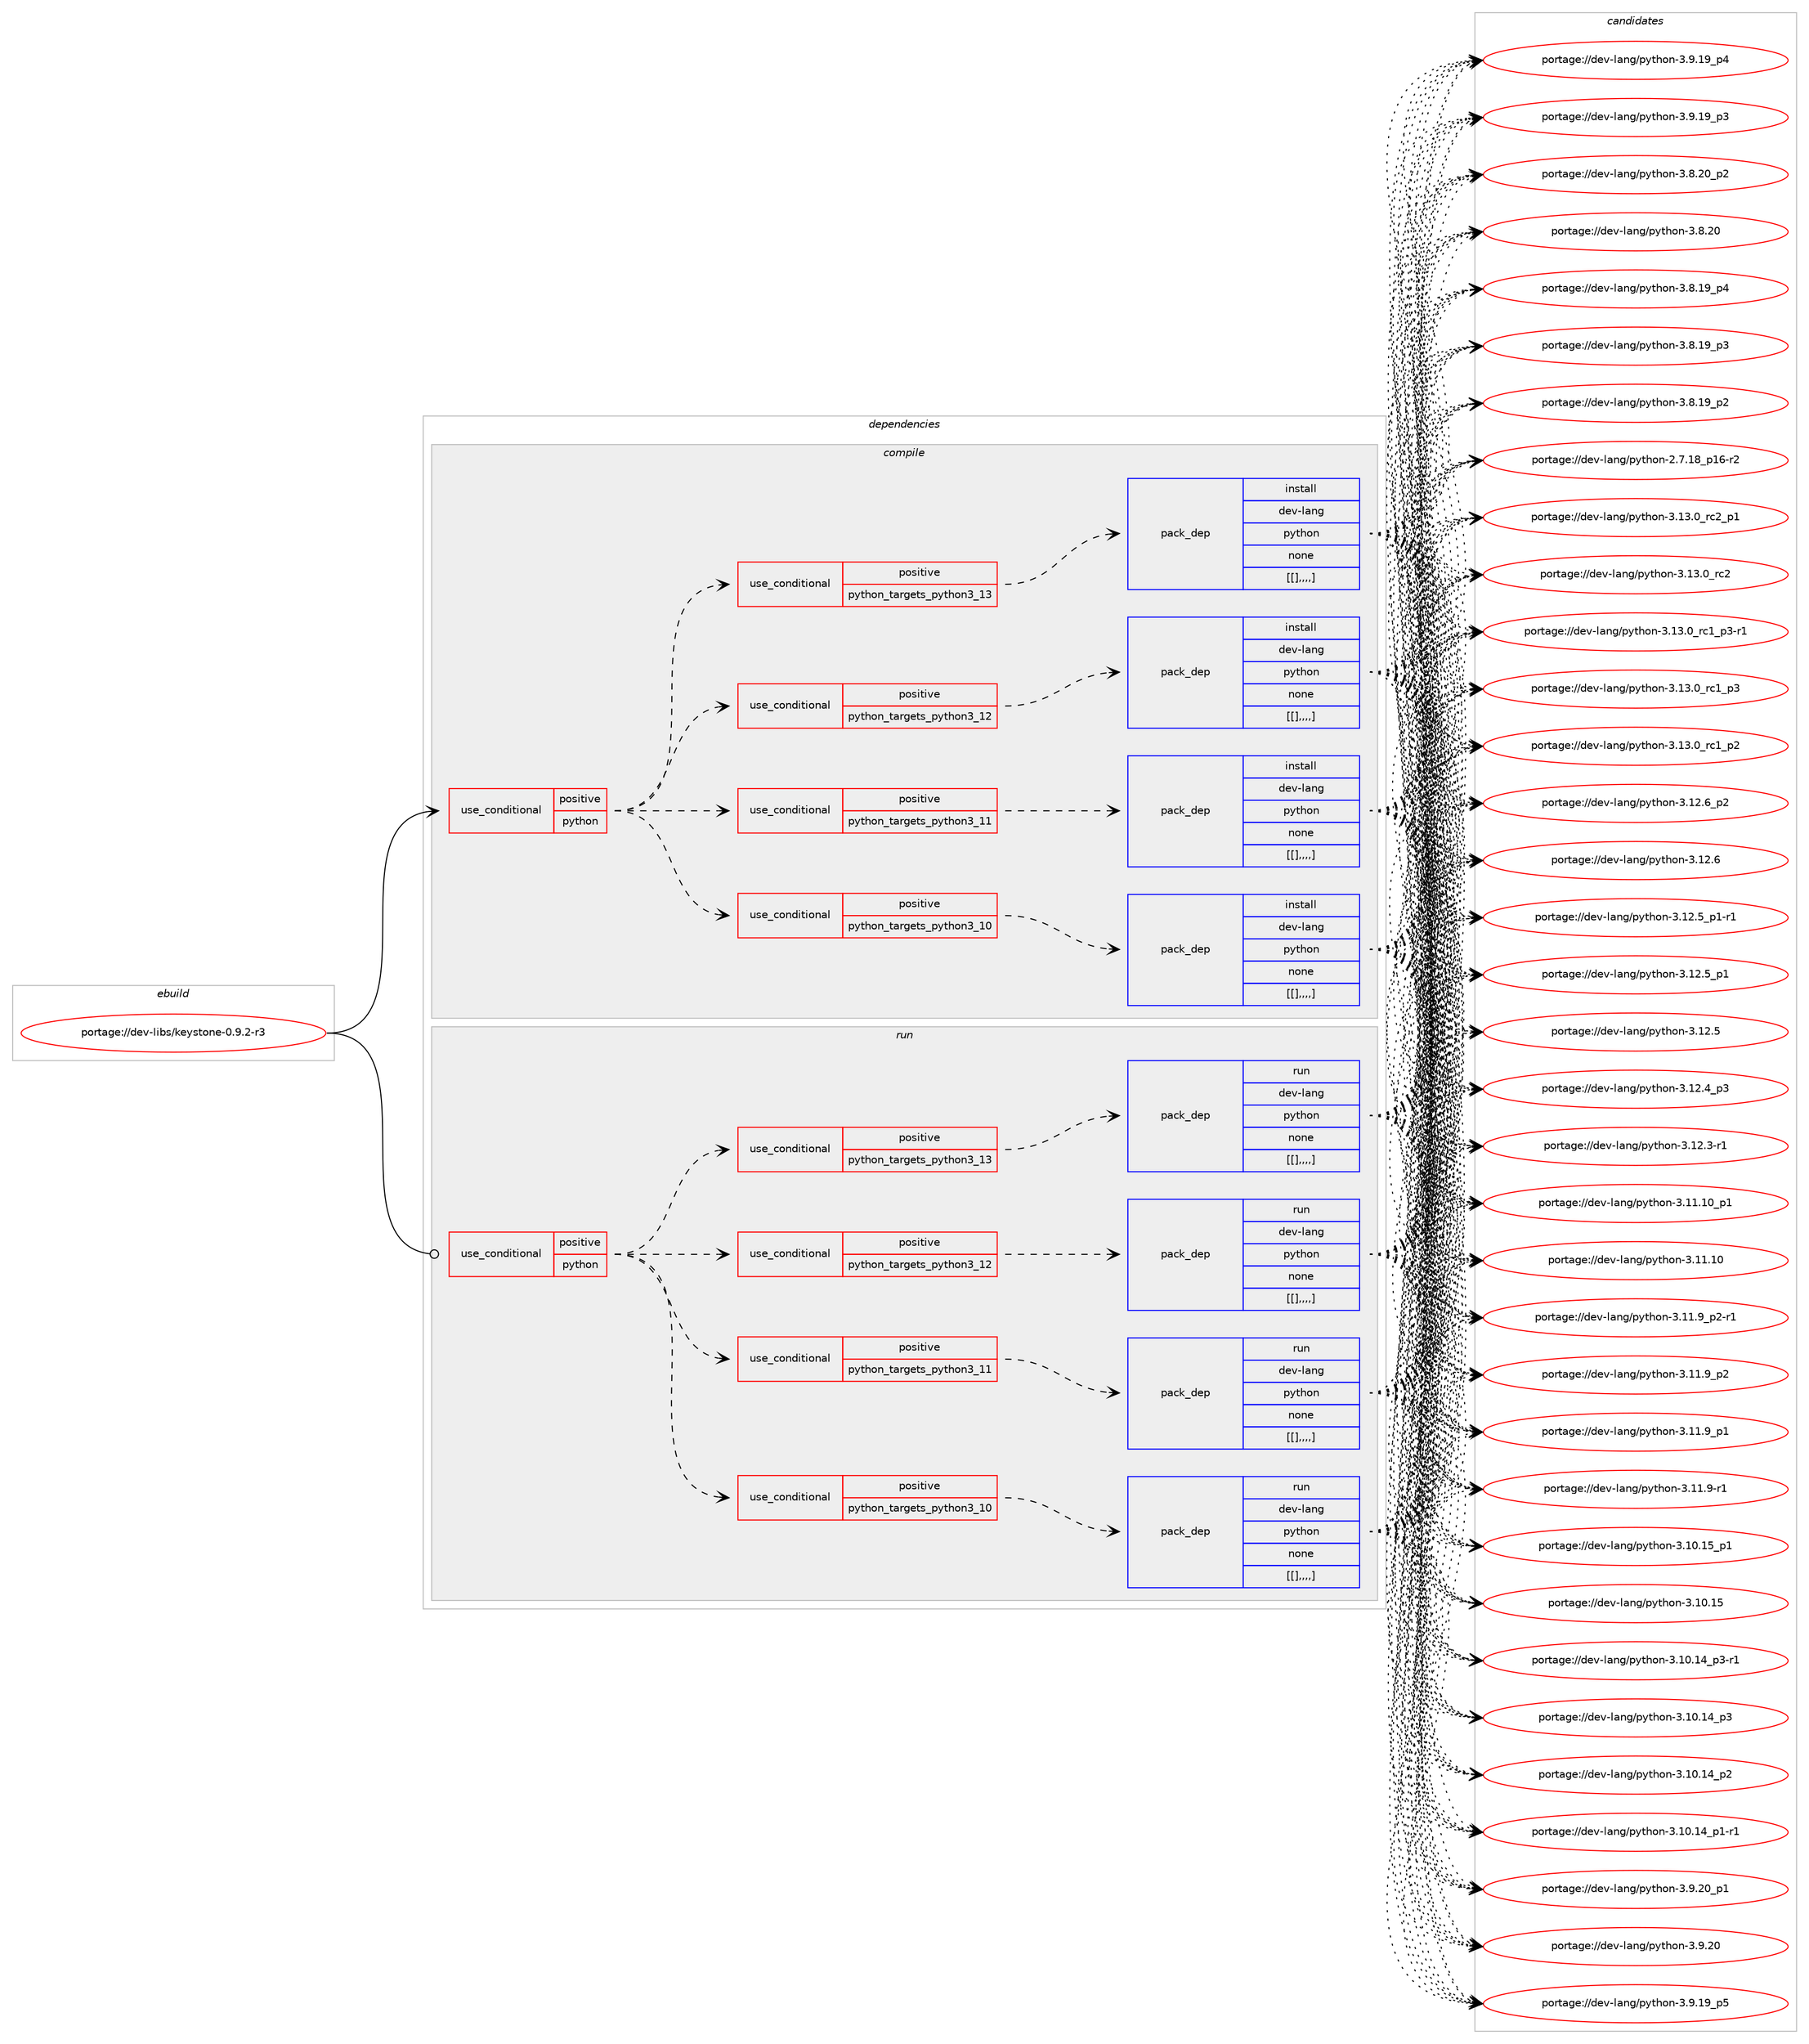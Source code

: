 digraph prolog {

# *************
# Graph options
# *************

newrank=true;
concentrate=true;
compound=true;
graph [rankdir=LR,fontname=Helvetica,fontsize=10,ranksep=1.5];#, ranksep=2.5, nodesep=0.2];
edge  [arrowhead=vee];
node  [fontname=Helvetica,fontsize=10];

# **********
# The ebuild
# **********

subgraph cluster_leftcol {
color=gray;
label=<<i>ebuild</i>>;
id [label="portage://dev-libs/keystone-0.9.2-r3", color=red, width=4, href="../dev-libs/keystone-0.9.2-r3.svg"];
}

# ****************
# The dependencies
# ****************

subgraph cluster_midcol {
color=gray;
label=<<i>dependencies</i>>;
subgraph cluster_compile {
fillcolor="#eeeeee";
style=filled;
label=<<i>compile</i>>;
subgraph cond27335 {
dependency110127 [label=<<TABLE BORDER="0" CELLBORDER="1" CELLSPACING="0" CELLPADDING="4"><TR><TD ROWSPAN="3" CELLPADDING="10">use_conditional</TD></TR><TR><TD>positive</TD></TR><TR><TD>python</TD></TR></TABLE>>, shape=none, color=red];
subgraph cond27336 {
dependency110128 [label=<<TABLE BORDER="0" CELLBORDER="1" CELLSPACING="0" CELLPADDING="4"><TR><TD ROWSPAN="3" CELLPADDING="10">use_conditional</TD></TR><TR><TD>positive</TD></TR><TR><TD>python_targets_python3_10</TD></TR></TABLE>>, shape=none, color=red];
subgraph pack81651 {
dependency110129 [label=<<TABLE BORDER="0" CELLBORDER="1" CELLSPACING="0" CELLPADDING="4" WIDTH="220"><TR><TD ROWSPAN="6" CELLPADDING="30">pack_dep</TD></TR><TR><TD WIDTH="110">install</TD></TR><TR><TD>dev-lang</TD></TR><TR><TD>python</TD></TR><TR><TD>none</TD></TR><TR><TD>[[],,,,]</TD></TR></TABLE>>, shape=none, color=blue];
}
dependency110128:e -> dependency110129:w [weight=20,style="dashed",arrowhead="vee"];
}
dependency110127:e -> dependency110128:w [weight=20,style="dashed",arrowhead="vee"];
subgraph cond27337 {
dependency110130 [label=<<TABLE BORDER="0" CELLBORDER="1" CELLSPACING="0" CELLPADDING="4"><TR><TD ROWSPAN="3" CELLPADDING="10">use_conditional</TD></TR><TR><TD>positive</TD></TR><TR><TD>python_targets_python3_11</TD></TR></TABLE>>, shape=none, color=red];
subgraph pack81652 {
dependency110131 [label=<<TABLE BORDER="0" CELLBORDER="1" CELLSPACING="0" CELLPADDING="4" WIDTH="220"><TR><TD ROWSPAN="6" CELLPADDING="30">pack_dep</TD></TR><TR><TD WIDTH="110">install</TD></TR><TR><TD>dev-lang</TD></TR><TR><TD>python</TD></TR><TR><TD>none</TD></TR><TR><TD>[[],,,,]</TD></TR></TABLE>>, shape=none, color=blue];
}
dependency110130:e -> dependency110131:w [weight=20,style="dashed",arrowhead="vee"];
}
dependency110127:e -> dependency110130:w [weight=20,style="dashed",arrowhead="vee"];
subgraph cond27338 {
dependency110132 [label=<<TABLE BORDER="0" CELLBORDER="1" CELLSPACING="0" CELLPADDING="4"><TR><TD ROWSPAN="3" CELLPADDING="10">use_conditional</TD></TR><TR><TD>positive</TD></TR><TR><TD>python_targets_python3_12</TD></TR></TABLE>>, shape=none, color=red];
subgraph pack81653 {
dependency110133 [label=<<TABLE BORDER="0" CELLBORDER="1" CELLSPACING="0" CELLPADDING="4" WIDTH="220"><TR><TD ROWSPAN="6" CELLPADDING="30">pack_dep</TD></TR><TR><TD WIDTH="110">install</TD></TR><TR><TD>dev-lang</TD></TR><TR><TD>python</TD></TR><TR><TD>none</TD></TR><TR><TD>[[],,,,]</TD></TR></TABLE>>, shape=none, color=blue];
}
dependency110132:e -> dependency110133:w [weight=20,style="dashed",arrowhead="vee"];
}
dependency110127:e -> dependency110132:w [weight=20,style="dashed",arrowhead="vee"];
subgraph cond27339 {
dependency110134 [label=<<TABLE BORDER="0" CELLBORDER="1" CELLSPACING="0" CELLPADDING="4"><TR><TD ROWSPAN="3" CELLPADDING="10">use_conditional</TD></TR><TR><TD>positive</TD></TR><TR><TD>python_targets_python3_13</TD></TR></TABLE>>, shape=none, color=red];
subgraph pack81654 {
dependency110135 [label=<<TABLE BORDER="0" CELLBORDER="1" CELLSPACING="0" CELLPADDING="4" WIDTH="220"><TR><TD ROWSPAN="6" CELLPADDING="30">pack_dep</TD></TR><TR><TD WIDTH="110">install</TD></TR><TR><TD>dev-lang</TD></TR><TR><TD>python</TD></TR><TR><TD>none</TD></TR><TR><TD>[[],,,,]</TD></TR></TABLE>>, shape=none, color=blue];
}
dependency110134:e -> dependency110135:w [weight=20,style="dashed",arrowhead="vee"];
}
dependency110127:e -> dependency110134:w [weight=20,style="dashed",arrowhead="vee"];
}
id:e -> dependency110127:w [weight=20,style="solid",arrowhead="vee"];
}
subgraph cluster_compileandrun {
fillcolor="#eeeeee";
style=filled;
label=<<i>compile and run</i>>;
}
subgraph cluster_run {
fillcolor="#eeeeee";
style=filled;
label=<<i>run</i>>;
subgraph cond27340 {
dependency110136 [label=<<TABLE BORDER="0" CELLBORDER="1" CELLSPACING="0" CELLPADDING="4"><TR><TD ROWSPAN="3" CELLPADDING="10">use_conditional</TD></TR><TR><TD>positive</TD></TR><TR><TD>python</TD></TR></TABLE>>, shape=none, color=red];
subgraph cond27341 {
dependency110137 [label=<<TABLE BORDER="0" CELLBORDER="1" CELLSPACING="0" CELLPADDING="4"><TR><TD ROWSPAN="3" CELLPADDING="10">use_conditional</TD></TR><TR><TD>positive</TD></TR><TR><TD>python_targets_python3_10</TD></TR></TABLE>>, shape=none, color=red];
subgraph pack81655 {
dependency110138 [label=<<TABLE BORDER="0" CELLBORDER="1" CELLSPACING="0" CELLPADDING="4" WIDTH="220"><TR><TD ROWSPAN="6" CELLPADDING="30">pack_dep</TD></TR><TR><TD WIDTH="110">run</TD></TR><TR><TD>dev-lang</TD></TR><TR><TD>python</TD></TR><TR><TD>none</TD></TR><TR><TD>[[],,,,]</TD></TR></TABLE>>, shape=none, color=blue];
}
dependency110137:e -> dependency110138:w [weight=20,style="dashed",arrowhead="vee"];
}
dependency110136:e -> dependency110137:w [weight=20,style="dashed",arrowhead="vee"];
subgraph cond27342 {
dependency110139 [label=<<TABLE BORDER="0" CELLBORDER="1" CELLSPACING="0" CELLPADDING="4"><TR><TD ROWSPAN="3" CELLPADDING="10">use_conditional</TD></TR><TR><TD>positive</TD></TR><TR><TD>python_targets_python3_11</TD></TR></TABLE>>, shape=none, color=red];
subgraph pack81656 {
dependency110140 [label=<<TABLE BORDER="0" CELLBORDER="1" CELLSPACING="0" CELLPADDING="4" WIDTH="220"><TR><TD ROWSPAN="6" CELLPADDING="30">pack_dep</TD></TR><TR><TD WIDTH="110">run</TD></TR><TR><TD>dev-lang</TD></TR><TR><TD>python</TD></TR><TR><TD>none</TD></TR><TR><TD>[[],,,,]</TD></TR></TABLE>>, shape=none, color=blue];
}
dependency110139:e -> dependency110140:w [weight=20,style="dashed",arrowhead="vee"];
}
dependency110136:e -> dependency110139:w [weight=20,style="dashed",arrowhead="vee"];
subgraph cond27343 {
dependency110141 [label=<<TABLE BORDER="0" CELLBORDER="1" CELLSPACING="0" CELLPADDING="4"><TR><TD ROWSPAN="3" CELLPADDING="10">use_conditional</TD></TR><TR><TD>positive</TD></TR><TR><TD>python_targets_python3_12</TD></TR></TABLE>>, shape=none, color=red];
subgraph pack81657 {
dependency110142 [label=<<TABLE BORDER="0" CELLBORDER="1" CELLSPACING="0" CELLPADDING="4" WIDTH="220"><TR><TD ROWSPAN="6" CELLPADDING="30">pack_dep</TD></TR><TR><TD WIDTH="110">run</TD></TR><TR><TD>dev-lang</TD></TR><TR><TD>python</TD></TR><TR><TD>none</TD></TR><TR><TD>[[],,,,]</TD></TR></TABLE>>, shape=none, color=blue];
}
dependency110141:e -> dependency110142:w [weight=20,style="dashed",arrowhead="vee"];
}
dependency110136:e -> dependency110141:w [weight=20,style="dashed",arrowhead="vee"];
subgraph cond27344 {
dependency110143 [label=<<TABLE BORDER="0" CELLBORDER="1" CELLSPACING="0" CELLPADDING="4"><TR><TD ROWSPAN="3" CELLPADDING="10">use_conditional</TD></TR><TR><TD>positive</TD></TR><TR><TD>python_targets_python3_13</TD></TR></TABLE>>, shape=none, color=red];
subgraph pack81658 {
dependency110144 [label=<<TABLE BORDER="0" CELLBORDER="1" CELLSPACING="0" CELLPADDING="4" WIDTH="220"><TR><TD ROWSPAN="6" CELLPADDING="30">pack_dep</TD></TR><TR><TD WIDTH="110">run</TD></TR><TR><TD>dev-lang</TD></TR><TR><TD>python</TD></TR><TR><TD>none</TD></TR><TR><TD>[[],,,,]</TD></TR></TABLE>>, shape=none, color=blue];
}
dependency110143:e -> dependency110144:w [weight=20,style="dashed",arrowhead="vee"];
}
dependency110136:e -> dependency110143:w [weight=20,style="dashed",arrowhead="vee"];
}
id:e -> dependency110136:w [weight=20,style="solid",arrowhead="odot"];
}
}

# **************
# The candidates
# **************

subgraph cluster_choices {
rank=same;
color=gray;
label=<<i>candidates</i>>;

subgraph choice81651 {
color=black;
nodesep=1;
choice100101118451089711010347112121116104111110455146495146489511499509511249 [label="portage://dev-lang/python-3.13.0_rc2_p1", color=red, width=4,href="../dev-lang/python-3.13.0_rc2_p1.svg"];
choice10010111845108971101034711212111610411111045514649514648951149950 [label="portage://dev-lang/python-3.13.0_rc2", color=red, width=4,href="../dev-lang/python-3.13.0_rc2.svg"];
choice1001011184510897110103471121211161041111104551464951464895114994995112514511449 [label="portage://dev-lang/python-3.13.0_rc1_p3-r1", color=red, width=4,href="../dev-lang/python-3.13.0_rc1_p3-r1.svg"];
choice100101118451089711010347112121116104111110455146495146489511499499511251 [label="portage://dev-lang/python-3.13.0_rc1_p3", color=red, width=4,href="../dev-lang/python-3.13.0_rc1_p3.svg"];
choice100101118451089711010347112121116104111110455146495146489511499499511250 [label="portage://dev-lang/python-3.13.0_rc1_p2", color=red, width=4,href="../dev-lang/python-3.13.0_rc1_p2.svg"];
choice100101118451089711010347112121116104111110455146495046549511250 [label="portage://dev-lang/python-3.12.6_p2", color=red, width=4,href="../dev-lang/python-3.12.6_p2.svg"];
choice10010111845108971101034711212111610411111045514649504654 [label="portage://dev-lang/python-3.12.6", color=red, width=4,href="../dev-lang/python-3.12.6.svg"];
choice1001011184510897110103471121211161041111104551464950465395112494511449 [label="portage://dev-lang/python-3.12.5_p1-r1", color=red, width=4,href="../dev-lang/python-3.12.5_p1-r1.svg"];
choice100101118451089711010347112121116104111110455146495046539511249 [label="portage://dev-lang/python-3.12.5_p1", color=red, width=4,href="../dev-lang/python-3.12.5_p1.svg"];
choice10010111845108971101034711212111610411111045514649504653 [label="portage://dev-lang/python-3.12.5", color=red, width=4,href="../dev-lang/python-3.12.5.svg"];
choice100101118451089711010347112121116104111110455146495046529511251 [label="portage://dev-lang/python-3.12.4_p3", color=red, width=4,href="../dev-lang/python-3.12.4_p3.svg"];
choice100101118451089711010347112121116104111110455146495046514511449 [label="portage://dev-lang/python-3.12.3-r1", color=red, width=4,href="../dev-lang/python-3.12.3-r1.svg"];
choice10010111845108971101034711212111610411111045514649494649489511249 [label="portage://dev-lang/python-3.11.10_p1", color=red, width=4,href="../dev-lang/python-3.11.10_p1.svg"];
choice1001011184510897110103471121211161041111104551464949464948 [label="portage://dev-lang/python-3.11.10", color=red, width=4,href="../dev-lang/python-3.11.10.svg"];
choice1001011184510897110103471121211161041111104551464949465795112504511449 [label="portage://dev-lang/python-3.11.9_p2-r1", color=red, width=4,href="../dev-lang/python-3.11.9_p2-r1.svg"];
choice100101118451089711010347112121116104111110455146494946579511250 [label="portage://dev-lang/python-3.11.9_p2", color=red, width=4,href="../dev-lang/python-3.11.9_p2.svg"];
choice100101118451089711010347112121116104111110455146494946579511249 [label="portage://dev-lang/python-3.11.9_p1", color=red, width=4,href="../dev-lang/python-3.11.9_p1.svg"];
choice100101118451089711010347112121116104111110455146494946574511449 [label="portage://dev-lang/python-3.11.9-r1", color=red, width=4,href="../dev-lang/python-3.11.9-r1.svg"];
choice10010111845108971101034711212111610411111045514649484649539511249 [label="portage://dev-lang/python-3.10.15_p1", color=red, width=4,href="../dev-lang/python-3.10.15_p1.svg"];
choice1001011184510897110103471121211161041111104551464948464953 [label="portage://dev-lang/python-3.10.15", color=red, width=4,href="../dev-lang/python-3.10.15.svg"];
choice100101118451089711010347112121116104111110455146494846495295112514511449 [label="portage://dev-lang/python-3.10.14_p3-r1", color=red, width=4,href="../dev-lang/python-3.10.14_p3-r1.svg"];
choice10010111845108971101034711212111610411111045514649484649529511251 [label="portage://dev-lang/python-3.10.14_p3", color=red, width=4,href="../dev-lang/python-3.10.14_p3.svg"];
choice10010111845108971101034711212111610411111045514649484649529511250 [label="portage://dev-lang/python-3.10.14_p2", color=red, width=4,href="../dev-lang/python-3.10.14_p2.svg"];
choice100101118451089711010347112121116104111110455146494846495295112494511449 [label="portage://dev-lang/python-3.10.14_p1-r1", color=red, width=4,href="../dev-lang/python-3.10.14_p1-r1.svg"];
choice100101118451089711010347112121116104111110455146574650489511249 [label="portage://dev-lang/python-3.9.20_p1", color=red, width=4,href="../dev-lang/python-3.9.20_p1.svg"];
choice10010111845108971101034711212111610411111045514657465048 [label="portage://dev-lang/python-3.9.20", color=red, width=4,href="../dev-lang/python-3.9.20.svg"];
choice100101118451089711010347112121116104111110455146574649579511253 [label="portage://dev-lang/python-3.9.19_p5", color=red, width=4,href="../dev-lang/python-3.9.19_p5.svg"];
choice100101118451089711010347112121116104111110455146574649579511252 [label="portage://dev-lang/python-3.9.19_p4", color=red, width=4,href="../dev-lang/python-3.9.19_p4.svg"];
choice100101118451089711010347112121116104111110455146574649579511251 [label="portage://dev-lang/python-3.9.19_p3", color=red, width=4,href="../dev-lang/python-3.9.19_p3.svg"];
choice100101118451089711010347112121116104111110455146564650489511250 [label="portage://dev-lang/python-3.8.20_p2", color=red, width=4,href="../dev-lang/python-3.8.20_p2.svg"];
choice10010111845108971101034711212111610411111045514656465048 [label="portage://dev-lang/python-3.8.20", color=red, width=4,href="../dev-lang/python-3.8.20.svg"];
choice100101118451089711010347112121116104111110455146564649579511252 [label="portage://dev-lang/python-3.8.19_p4", color=red, width=4,href="../dev-lang/python-3.8.19_p4.svg"];
choice100101118451089711010347112121116104111110455146564649579511251 [label="portage://dev-lang/python-3.8.19_p3", color=red, width=4,href="../dev-lang/python-3.8.19_p3.svg"];
choice100101118451089711010347112121116104111110455146564649579511250 [label="portage://dev-lang/python-3.8.19_p2", color=red, width=4,href="../dev-lang/python-3.8.19_p2.svg"];
choice100101118451089711010347112121116104111110455046554649569511249544511450 [label="portage://dev-lang/python-2.7.18_p16-r2", color=red, width=4,href="../dev-lang/python-2.7.18_p16-r2.svg"];
dependency110129:e -> choice100101118451089711010347112121116104111110455146495146489511499509511249:w [style=dotted,weight="100"];
dependency110129:e -> choice10010111845108971101034711212111610411111045514649514648951149950:w [style=dotted,weight="100"];
dependency110129:e -> choice1001011184510897110103471121211161041111104551464951464895114994995112514511449:w [style=dotted,weight="100"];
dependency110129:e -> choice100101118451089711010347112121116104111110455146495146489511499499511251:w [style=dotted,weight="100"];
dependency110129:e -> choice100101118451089711010347112121116104111110455146495146489511499499511250:w [style=dotted,weight="100"];
dependency110129:e -> choice100101118451089711010347112121116104111110455146495046549511250:w [style=dotted,weight="100"];
dependency110129:e -> choice10010111845108971101034711212111610411111045514649504654:w [style=dotted,weight="100"];
dependency110129:e -> choice1001011184510897110103471121211161041111104551464950465395112494511449:w [style=dotted,weight="100"];
dependency110129:e -> choice100101118451089711010347112121116104111110455146495046539511249:w [style=dotted,weight="100"];
dependency110129:e -> choice10010111845108971101034711212111610411111045514649504653:w [style=dotted,weight="100"];
dependency110129:e -> choice100101118451089711010347112121116104111110455146495046529511251:w [style=dotted,weight="100"];
dependency110129:e -> choice100101118451089711010347112121116104111110455146495046514511449:w [style=dotted,weight="100"];
dependency110129:e -> choice10010111845108971101034711212111610411111045514649494649489511249:w [style=dotted,weight="100"];
dependency110129:e -> choice1001011184510897110103471121211161041111104551464949464948:w [style=dotted,weight="100"];
dependency110129:e -> choice1001011184510897110103471121211161041111104551464949465795112504511449:w [style=dotted,weight="100"];
dependency110129:e -> choice100101118451089711010347112121116104111110455146494946579511250:w [style=dotted,weight="100"];
dependency110129:e -> choice100101118451089711010347112121116104111110455146494946579511249:w [style=dotted,weight="100"];
dependency110129:e -> choice100101118451089711010347112121116104111110455146494946574511449:w [style=dotted,weight="100"];
dependency110129:e -> choice10010111845108971101034711212111610411111045514649484649539511249:w [style=dotted,weight="100"];
dependency110129:e -> choice1001011184510897110103471121211161041111104551464948464953:w [style=dotted,weight="100"];
dependency110129:e -> choice100101118451089711010347112121116104111110455146494846495295112514511449:w [style=dotted,weight="100"];
dependency110129:e -> choice10010111845108971101034711212111610411111045514649484649529511251:w [style=dotted,weight="100"];
dependency110129:e -> choice10010111845108971101034711212111610411111045514649484649529511250:w [style=dotted,weight="100"];
dependency110129:e -> choice100101118451089711010347112121116104111110455146494846495295112494511449:w [style=dotted,weight="100"];
dependency110129:e -> choice100101118451089711010347112121116104111110455146574650489511249:w [style=dotted,weight="100"];
dependency110129:e -> choice10010111845108971101034711212111610411111045514657465048:w [style=dotted,weight="100"];
dependency110129:e -> choice100101118451089711010347112121116104111110455146574649579511253:w [style=dotted,weight="100"];
dependency110129:e -> choice100101118451089711010347112121116104111110455146574649579511252:w [style=dotted,weight="100"];
dependency110129:e -> choice100101118451089711010347112121116104111110455146574649579511251:w [style=dotted,weight="100"];
dependency110129:e -> choice100101118451089711010347112121116104111110455146564650489511250:w [style=dotted,weight="100"];
dependency110129:e -> choice10010111845108971101034711212111610411111045514656465048:w [style=dotted,weight="100"];
dependency110129:e -> choice100101118451089711010347112121116104111110455146564649579511252:w [style=dotted,weight="100"];
dependency110129:e -> choice100101118451089711010347112121116104111110455146564649579511251:w [style=dotted,weight="100"];
dependency110129:e -> choice100101118451089711010347112121116104111110455146564649579511250:w [style=dotted,weight="100"];
dependency110129:e -> choice100101118451089711010347112121116104111110455046554649569511249544511450:w [style=dotted,weight="100"];
}
subgraph choice81652 {
color=black;
nodesep=1;
choice100101118451089711010347112121116104111110455146495146489511499509511249 [label="portage://dev-lang/python-3.13.0_rc2_p1", color=red, width=4,href="../dev-lang/python-3.13.0_rc2_p1.svg"];
choice10010111845108971101034711212111610411111045514649514648951149950 [label="portage://dev-lang/python-3.13.0_rc2", color=red, width=4,href="../dev-lang/python-3.13.0_rc2.svg"];
choice1001011184510897110103471121211161041111104551464951464895114994995112514511449 [label="portage://dev-lang/python-3.13.0_rc1_p3-r1", color=red, width=4,href="../dev-lang/python-3.13.0_rc1_p3-r1.svg"];
choice100101118451089711010347112121116104111110455146495146489511499499511251 [label="portage://dev-lang/python-3.13.0_rc1_p3", color=red, width=4,href="../dev-lang/python-3.13.0_rc1_p3.svg"];
choice100101118451089711010347112121116104111110455146495146489511499499511250 [label="portage://dev-lang/python-3.13.0_rc1_p2", color=red, width=4,href="../dev-lang/python-3.13.0_rc1_p2.svg"];
choice100101118451089711010347112121116104111110455146495046549511250 [label="portage://dev-lang/python-3.12.6_p2", color=red, width=4,href="../dev-lang/python-3.12.6_p2.svg"];
choice10010111845108971101034711212111610411111045514649504654 [label="portage://dev-lang/python-3.12.6", color=red, width=4,href="../dev-lang/python-3.12.6.svg"];
choice1001011184510897110103471121211161041111104551464950465395112494511449 [label="portage://dev-lang/python-3.12.5_p1-r1", color=red, width=4,href="../dev-lang/python-3.12.5_p1-r1.svg"];
choice100101118451089711010347112121116104111110455146495046539511249 [label="portage://dev-lang/python-3.12.5_p1", color=red, width=4,href="../dev-lang/python-3.12.5_p1.svg"];
choice10010111845108971101034711212111610411111045514649504653 [label="portage://dev-lang/python-3.12.5", color=red, width=4,href="../dev-lang/python-3.12.5.svg"];
choice100101118451089711010347112121116104111110455146495046529511251 [label="portage://dev-lang/python-3.12.4_p3", color=red, width=4,href="../dev-lang/python-3.12.4_p3.svg"];
choice100101118451089711010347112121116104111110455146495046514511449 [label="portage://dev-lang/python-3.12.3-r1", color=red, width=4,href="../dev-lang/python-3.12.3-r1.svg"];
choice10010111845108971101034711212111610411111045514649494649489511249 [label="portage://dev-lang/python-3.11.10_p1", color=red, width=4,href="../dev-lang/python-3.11.10_p1.svg"];
choice1001011184510897110103471121211161041111104551464949464948 [label="portage://dev-lang/python-3.11.10", color=red, width=4,href="../dev-lang/python-3.11.10.svg"];
choice1001011184510897110103471121211161041111104551464949465795112504511449 [label="portage://dev-lang/python-3.11.9_p2-r1", color=red, width=4,href="../dev-lang/python-3.11.9_p2-r1.svg"];
choice100101118451089711010347112121116104111110455146494946579511250 [label="portage://dev-lang/python-3.11.9_p2", color=red, width=4,href="../dev-lang/python-3.11.9_p2.svg"];
choice100101118451089711010347112121116104111110455146494946579511249 [label="portage://dev-lang/python-3.11.9_p1", color=red, width=4,href="../dev-lang/python-3.11.9_p1.svg"];
choice100101118451089711010347112121116104111110455146494946574511449 [label="portage://dev-lang/python-3.11.9-r1", color=red, width=4,href="../dev-lang/python-3.11.9-r1.svg"];
choice10010111845108971101034711212111610411111045514649484649539511249 [label="portage://dev-lang/python-3.10.15_p1", color=red, width=4,href="../dev-lang/python-3.10.15_p1.svg"];
choice1001011184510897110103471121211161041111104551464948464953 [label="portage://dev-lang/python-3.10.15", color=red, width=4,href="../dev-lang/python-3.10.15.svg"];
choice100101118451089711010347112121116104111110455146494846495295112514511449 [label="portage://dev-lang/python-3.10.14_p3-r1", color=red, width=4,href="../dev-lang/python-3.10.14_p3-r1.svg"];
choice10010111845108971101034711212111610411111045514649484649529511251 [label="portage://dev-lang/python-3.10.14_p3", color=red, width=4,href="../dev-lang/python-3.10.14_p3.svg"];
choice10010111845108971101034711212111610411111045514649484649529511250 [label="portage://dev-lang/python-3.10.14_p2", color=red, width=4,href="../dev-lang/python-3.10.14_p2.svg"];
choice100101118451089711010347112121116104111110455146494846495295112494511449 [label="portage://dev-lang/python-3.10.14_p1-r1", color=red, width=4,href="../dev-lang/python-3.10.14_p1-r1.svg"];
choice100101118451089711010347112121116104111110455146574650489511249 [label="portage://dev-lang/python-3.9.20_p1", color=red, width=4,href="../dev-lang/python-3.9.20_p1.svg"];
choice10010111845108971101034711212111610411111045514657465048 [label="portage://dev-lang/python-3.9.20", color=red, width=4,href="../dev-lang/python-3.9.20.svg"];
choice100101118451089711010347112121116104111110455146574649579511253 [label="portage://dev-lang/python-3.9.19_p5", color=red, width=4,href="../dev-lang/python-3.9.19_p5.svg"];
choice100101118451089711010347112121116104111110455146574649579511252 [label="portage://dev-lang/python-3.9.19_p4", color=red, width=4,href="../dev-lang/python-3.9.19_p4.svg"];
choice100101118451089711010347112121116104111110455146574649579511251 [label="portage://dev-lang/python-3.9.19_p3", color=red, width=4,href="../dev-lang/python-3.9.19_p3.svg"];
choice100101118451089711010347112121116104111110455146564650489511250 [label="portage://dev-lang/python-3.8.20_p2", color=red, width=4,href="../dev-lang/python-3.8.20_p2.svg"];
choice10010111845108971101034711212111610411111045514656465048 [label="portage://dev-lang/python-3.8.20", color=red, width=4,href="../dev-lang/python-3.8.20.svg"];
choice100101118451089711010347112121116104111110455146564649579511252 [label="portage://dev-lang/python-3.8.19_p4", color=red, width=4,href="../dev-lang/python-3.8.19_p4.svg"];
choice100101118451089711010347112121116104111110455146564649579511251 [label="portage://dev-lang/python-3.8.19_p3", color=red, width=4,href="../dev-lang/python-3.8.19_p3.svg"];
choice100101118451089711010347112121116104111110455146564649579511250 [label="portage://dev-lang/python-3.8.19_p2", color=red, width=4,href="../dev-lang/python-3.8.19_p2.svg"];
choice100101118451089711010347112121116104111110455046554649569511249544511450 [label="portage://dev-lang/python-2.7.18_p16-r2", color=red, width=4,href="../dev-lang/python-2.7.18_p16-r2.svg"];
dependency110131:e -> choice100101118451089711010347112121116104111110455146495146489511499509511249:w [style=dotted,weight="100"];
dependency110131:e -> choice10010111845108971101034711212111610411111045514649514648951149950:w [style=dotted,weight="100"];
dependency110131:e -> choice1001011184510897110103471121211161041111104551464951464895114994995112514511449:w [style=dotted,weight="100"];
dependency110131:e -> choice100101118451089711010347112121116104111110455146495146489511499499511251:w [style=dotted,weight="100"];
dependency110131:e -> choice100101118451089711010347112121116104111110455146495146489511499499511250:w [style=dotted,weight="100"];
dependency110131:e -> choice100101118451089711010347112121116104111110455146495046549511250:w [style=dotted,weight="100"];
dependency110131:e -> choice10010111845108971101034711212111610411111045514649504654:w [style=dotted,weight="100"];
dependency110131:e -> choice1001011184510897110103471121211161041111104551464950465395112494511449:w [style=dotted,weight="100"];
dependency110131:e -> choice100101118451089711010347112121116104111110455146495046539511249:w [style=dotted,weight="100"];
dependency110131:e -> choice10010111845108971101034711212111610411111045514649504653:w [style=dotted,weight="100"];
dependency110131:e -> choice100101118451089711010347112121116104111110455146495046529511251:w [style=dotted,weight="100"];
dependency110131:e -> choice100101118451089711010347112121116104111110455146495046514511449:w [style=dotted,weight="100"];
dependency110131:e -> choice10010111845108971101034711212111610411111045514649494649489511249:w [style=dotted,weight="100"];
dependency110131:e -> choice1001011184510897110103471121211161041111104551464949464948:w [style=dotted,weight="100"];
dependency110131:e -> choice1001011184510897110103471121211161041111104551464949465795112504511449:w [style=dotted,weight="100"];
dependency110131:e -> choice100101118451089711010347112121116104111110455146494946579511250:w [style=dotted,weight="100"];
dependency110131:e -> choice100101118451089711010347112121116104111110455146494946579511249:w [style=dotted,weight="100"];
dependency110131:e -> choice100101118451089711010347112121116104111110455146494946574511449:w [style=dotted,weight="100"];
dependency110131:e -> choice10010111845108971101034711212111610411111045514649484649539511249:w [style=dotted,weight="100"];
dependency110131:e -> choice1001011184510897110103471121211161041111104551464948464953:w [style=dotted,weight="100"];
dependency110131:e -> choice100101118451089711010347112121116104111110455146494846495295112514511449:w [style=dotted,weight="100"];
dependency110131:e -> choice10010111845108971101034711212111610411111045514649484649529511251:w [style=dotted,weight="100"];
dependency110131:e -> choice10010111845108971101034711212111610411111045514649484649529511250:w [style=dotted,weight="100"];
dependency110131:e -> choice100101118451089711010347112121116104111110455146494846495295112494511449:w [style=dotted,weight="100"];
dependency110131:e -> choice100101118451089711010347112121116104111110455146574650489511249:w [style=dotted,weight="100"];
dependency110131:e -> choice10010111845108971101034711212111610411111045514657465048:w [style=dotted,weight="100"];
dependency110131:e -> choice100101118451089711010347112121116104111110455146574649579511253:w [style=dotted,weight="100"];
dependency110131:e -> choice100101118451089711010347112121116104111110455146574649579511252:w [style=dotted,weight="100"];
dependency110131:e -> choice100101118451089711010347112121116104111110455146574649579511251:w [style=dotted,weight="100"];
dependency110131:e -> choice100101118451089711010347112121116104111110455146564650489511250:w [style=dotted,weight="100"];
dependency110131:e -> choice10010111845108971101034711212111610411111045514656465048:w [style=dotted,weight="100"];
dependency110131:e -> choice100101118451089711010347112121116104111110455146564649579511252:w [style=dotted,weight="100"];
dependency110131:e -> choice100101118451089711010347112121116104111110455146564649579511251:w [style=dotted,weight="100"];
dependency110131:e -> choice100101118451089711010347112121116104111110455146564649579511250:w [style=dotted,weight="100"];
dependency110131:e -> choice100101118451089711010347112121116104111110455046554649569511249544511450:w [style=dotted,weight="100"];
}
subgraph choice81653 {
color=black;
nodesep=1;
choice100101118451089711010347112121116104111110455146495146489511499509511249 [label="portage://dev-lang/python-3.13.0_rc2_p1", color=red, width=4,href="../dev-lang/python-3.13.0_rc2_p1.svg"];
choice10010111845108971101034711212111610411111045514649514648951149950 [label="portage://dev-lang/python-3.13.0_rc2", color=red, width=4,href="../dev-lang/python-3.13.0_rc2.svg"];
choice1001011184510897110103471121211161041111104551464951464895114994995112514511449 [label="portage://dev-lang/python-3.13.0_rc1_p3-r1", color=red, width=4,href="../dev-lang/python-3.13.0_rc1_p3-r1.svg"];
choice100101118451089711010347112121116104111110455146495146489511499499511251 [label="portage://dev-lang/python-3.13.0_rc1_p3", color=red, width=4,href="../dev-lang/python-3.13.0_rc1_p3.svg"];
choice100101118451089711010347112121116104111110455146495146489511499499511250 [label="portage://dev-lang/python-3.13.0_rc1_p2", color=red, width=4,href="../dev-lang/python-3.13.0_rc1_p2.svg"];
choice100101118451089711010347112121116104111110455146495046549511250 [label="portage://dev-lang/python-3.12.6_p2", color=red, width=4,href="../dev-lang/python-3.12.6_p2.svg"];
choice10010111845108971101034711212111610411111045514649504654 [label="portage://dev-lang/python-3.12.6", color=red, width=4,href="../dev-lang/python-3.12.6.svg"];
choice1001011184510897110103471121211161041111104551464950465395112494511449 [label="portage://dev-lang/python-3.12.5_p1-r1", color=red, width=4,href="../dev-lang/python-3.12.5_p1-r1.svg"];
choice100101118451089711010347112121116104111110455146495046539511249 [label="portage://dev-lang/python-3.12.5_p1", color=red, width=4,href="../dev-lang/python-3.12.5_p1.svg"];
choice10010111845108971101034711212111610411111045514649504653 [label="portage://dev-lang/python-3.12.5", color=red, width=4,href="../dev-lang/python-3.12.5.svg"];
choice100101118451089711010347112121116104111110455146495046529511251 [label="portage://dev-lang/python-3.12.4_p3", color=red, width=4,href="../dev-lang/python-3.12.4_p3.svg"];
choice100101118451089711010347112121116104111110455146495046514511449 [label="portage://dev-lang/python-3.12.3-r1", color=red, width=4,href="../dev-lang/python-3.12.3-r1.svg"];
choice10010111845108971101034711212111610411111045514649494649489511249 [label="portage://dev-lang/python-3.11.10_p1", color=red, width=4,href="../dev-lang/python-3.11.10_p1.svg"];
choice1001011184510897110103471121211161041111104551464949464948 [label="portage://dev-lang/python-3.11.10", color=red, width=4,href="../dev-lang/python-3.11.10.svg"];
choice1001011184510897110103471121211161041111104551464949465795112504511449 [label="portage://dev-lang/python-3.11.9_p2-r1", color=red, width=4,href="../dev-lang/python-3.11.9_p2-r1.svg"];
choice100101118451089711010347112121116104111110455146494946579511250 [label="portage://dev-lang/python-3.11.9_p2", color=red, width=4,href="../dev-lang/python-3.11.9_p2.svg"];
choice100101118451089711010347112121116104111110455146494946579511249 [label="portage://dev-lang/python-3.11.9_p1", color=red, width=4,href="../dev-lang/python-3.11.9_p1.svg"];
choice100101118451089711010347112121116104111110455146494946574511449 [label="portage://dev-lang/python-3.11.9-r1", color=red, width=4,href="../dev-lang/python-3.11.9-r1.svg"];
choice10010111845108971101034711212111610411111045514649484649539511249 [label="portage://dev-lang/python-3.10.15_p1", color=red, width=4,href="../dev-lang/python-3.10.15_p1.svg"];
choice1001011184510897110103471121211161041111104551464948464953 [label="portage://dev-lang/python-3.10.15", color=red, width=4,href="../dev-lang/python-3.10.15.svg"];
choice100101118451089711010347112121116104111110455146494846495295112514511449 [label="portage://dev-lang/python-3.10.14_p3-r1", color=red, width=4,href="../dev-lang/python-3.10.14_p3-r1.svg"];
choice10010111845108971101034711212111610411111045514649484649529511251 [label="portage://dev-lang/python-3.10.14_p3", color=red, width=4,href="../dev-lang/python-3.10.14_p3.svg"];
choice10010111845108971101034711212111610411111045514649484649529511250 [label="portage://dev-lang/python-3.10.14_p2", color=red, width=4,href="../dev-lang/python-3.10.14_p2.svg"];
choice100101118451089711010347112121116104111110455146494846495295112494511449 [label="portage://dev-lang/python-3.10.14_p1-r1", color=red, width=4,href="../dev-lang/python-3.10.14_p1-r1.svg"];
choice100101118451089711010347112121116104111110455146574650489511249 [label="portage://dev-lang/python-3.9.20_p1", color=red, width=4,href="../dev-lang/python-3.9.20_p1.svg"];
choice10010111845108971101034711212111610411111045514657465048 [label="portage://dev-lang/python-3.9.20", color=red, width=4,href="../dev-lang/python-3.9.20.svg"];
choice100101118451089711010347112121116104111110455146574649579511253 [label="portage://dev-lang/python-3.9.19_p5", color=red, width=4,href="../dev-lang/python-3.9.19_p5.svg"];
choice100101118451089711010347112121116104111110455146574649579511252 [label="portage://dev-lang/python-3.9.19_p4", color=red, width=4,href="../dev-lang/python-3.9.19_p4.svg"];
choice100101118451089711010347112121116104111110455146574649579511251 [label="portage://dev-lang/python-3.9.19_p3", color=red, width=4,href="../dev-lang/python-3.9.19_p3.svg"];
choice100101118451089711010347112121116104111110455146564650489511250 [label="portage://dev-lang/python-3.8.20_p2", color=red, width=4,href="../dev-lang/python-3.8.20_p2.svg"];
choice10010111845108971101034711212111610411111045514656465048 [label="portage://dev-lang/python-3.8.20", color=red, width=4,href="../dev-lang/python-3.8.20.svg"];
choice100101118451089711010347112121116104111110455146564649579511252 [label="portage://dev-lang/python-3.8.19_p4", color=red, width=4,href="../dev-lang/python-3.8.19_p4.svg"];
choice100101118451089711010347112121116104111110455146564649579511251 [label="portage://dev-lang/python-3.8.19_p3", color=red, width=4,href="../dev-lang/python-3.8.19_p3.svg"];
choice100101118451089711010347112121116104111110455146564649579511250 [label="portage://dev-lang/python-3.8.19_p2", color=red, width=4,href="../dev-lang/python-3.8.19_p2.svg"];
choice100101118451089711010347112121116104111110455046554649569511249544511450 [label="portage://dev-lang/python-2.7.18_p16-r2", color=red, width=4,href="../dev-lang/python-2.7.18_p16-r2.svg"];
dependency110133:e -> choice100101118451089711010347112121116104111110455146495146489511499509511249:w [style=dotted,weight="100"];
dependency110133:e -> choice10010111845108971101034711212111610411111045514649514648951149950:w [style=dotted,weight="100"];
dependency110133:e -> choice1001011184510897110103471121211161041111104551464951464895114994995112514511449:w [style=dotted,weight="100"];
dependency110133:e -> choice100101118451089711010347112121116104111110455146495146489511499499511251:w [style=dotted,weight="100"];
dependency110133:e -> choice100101118451089711010347112121116104111110455146495146489511499499511250:w [style=dotted,weight="100"];
dependency110133:e -> choice100101118451089711010347112121116104111110455146495046549511250:w [style=dotted,weight="100"];
dependency110133:e -> choice10010111845108971101034711212111610411111045514649504654:w [style=dotted,weight="100"];
dependency110133:e -> choice1001011184510897110103471121211161041111104551464950465395112494511449:w [style=dotted,weight="100"];
dependency110133:e -> choice100101118451089711010347112121116104111110455146495046539511249:w [style=dotted,weight="100"];
dependency110133:e -> choice10010111845108971101034711212111610411111045514649504653:w [style=dotted,weight="100"];
dependency110133:e -> choice100101118451089711010347112121116104111110455146495046529511251:w [style=dotted,weight="100"];
dependency110133:e -> choice100101118451089711010347112121116104111110455146495046514511449:w [style=dotted,weight="100"];
dependency110133:e -> choice10010111845108971101034711212111610411111045514649494649489511249:w [style=dotted,weight="100"];
dependency110133:e -> choice1001011184510897110103471121211161041111104551464949464948:w [style=dotted,weight="100"];
dependency110133:e -> choice1001011184510897110103471121211161041111104551464949465795112504511449:w [style=dotted,weight="100"];
dependency110133:e -> choice100101118451089711010347112121116104111110455146494946579511250:w [style=dotted,weight="100"];
dependency110133:e -> choice100101118451089711010347112121116104111110455146494946579511249:w [style=dotted,weight="100"];
dependency110133:e -> choice100101118451089711010347112121116104111110455146494946574511449:w [style=dotted,weight="100"];
dependency110133:e -> choice10010111845108971101034711212111610411111045514649484649539511249:w [style=dotted,weight="100"];
dependency110133:e -> choice1001011184510897110103471121211161041111104551464948464953:w [style=dotted,weight="100"];
dependency110133:e -> choice100101118451089711010347112121116104111110455146494846495295112514511449:w [style=dotted,weight="100"];
dependency110133:e -> choice10010111845108971101034711212111610411111045514649484649529511251:w [style=dotted,weight="100"];
dependency110133:e -> choice10010111845108971101034711212111610411111045514649484649529511250:w [style=dotted,weight="100"];
dependency110133:e -> choice100101118451089711010347112121116104111110455146494846495295112494511449:w [style=dotted,weight="100"];
dependency110133:e -> choice100101118451089711010347112121116104111110455146574650489511249:w [style=dotted,weight="100"];
dependency110133:e -> choice10010111845108971101034711212111610411111045514657465048:w [style=dotted,weight="100"];
dependency110133:e -> choice100101118451089711010347112121116104111110455146574649579511253:w [style=dotted,weight="100"];
dependency110133:e -> choice100101118451089711010347112121116104111110455146574649579511252:w [style=dotted,weight="100"];
dependency110133:e -> choice100101118451089711010347112121116104111110455146574649579511251:w [style=dotted,weight="100"];
dependency110133:e -> choice100101118451089711010347112121116104111110455146564650489511250:w [style=dotted,weight="100"];
dependency110133:e -> choice10010111845108971101034711212111610411111045514656465048:w [style=dotted,weight="100"];
dependency110133:e -> choice100101118451089711010347112121116104111110455146564649579511252:w [style=dotted,weight="100"];
dependency110133:e -> choice100101118451089711010347112121116104111110455146564649579511251:w [style=dotted,weight="100"];
dependency110133:e -> choice100101118451089711010347112121116104111110455146564649579511250:w [style=dotted,weight="100"];
dependency110133:e -> choice100101118451089711010347112121116104111110455046554649569511249544511450:w [style=dotted,weight="100"];
}
subgraph choice81654 {
color=black;
nodesep=1;
choice100101118451089711010347112121116104111110455146495146489511499509511249 [label="portage://dev-lang/python-3.13.0_rc2_p1", color=red, width=4,href="../dev-lang/python-3.13.0_rc2_p1.svg"];
choice10010111845108971101034711212111610411111045514649514648951149950 [label="portage://dev-lang/python-3.13.0_rc2", color=red, width=4,href="../dev-lang/python-3.13.0_rc2.svg"];
choice1001011184510897110103471121211161041111104551464951464895114994995112514511449 [label="portage://dev-lang/python-3.13.0_rc1_p3-r1", color=red, width=4,href="../dev-lang/python-3.13.0_rc1_p3-r1.svg"];
choice100101118451089711010347112121116104111110455146495146489511499499511251 [label="portage://dev-lang/python-3.13.0_rc1_p3", color=red, width=4,href="../dev-lang/python-3.13.0_rc1_p3.svg"];
choice100101118451089711010347112121116104111110455146495146489511499499511250 [label="portage://dev-lang/python-3.13.0_rc1_p2", color=red, width=4,href="../dev-lang/python-3.13.0_rc1_p2.svg"];
choice100101118451089711010347112121116104111110455146495046549511250 [label="portage://dev-lang/python-3.12.6_p2", color=red, width=4,href="../dev-lang/python-3.12.6_p2.svg"];
choice10010111845108971101034711212111610411111045514649504654 [label="portage://dev-lang/python-3.12.6", color=red, width=4,href="../dev-lang/python-3.12.6.svg"];
choice1001011184510897110103471121211161041111104551464950465395112494511449 [label="portage://dev-lang/python-3.12.5_p1-r1", color=red, width=4,href="../dev-lang/python-3.12.5_p1-r1.svg"];
choice100101118451089711010347112121116104111110455146495046539511249 [label="portage://dev-lang/python-3.12.5_p1", color=red, width=4,href="../dev-lang/python-3.12.5_p1.svg"];
choice10010111845108971101034711212111610411111045514649504653 [label="portage://dev-lang/python-3.12.5", color=red, width=4,href="../dev-lang/python-3.12.5.svg"];
choice100101118451089711010347112121116104111110455146495046529511251 [label="portage://dev-lang/python-3.12.4_p3", color=red, width=4,href="../dev-lang/python-3.12.4_p3.svg"];
choice100101118451089711010347112121116104111110455146495046514511449 [label="portage://dev-lang/python-3.12.3-r1", color=red, width=4,href="../dev-lang/python-3.12.3-r1.svg"];
choice10010111845108971101034711212111610411111045514649494649489511249 [label="portage://dev-lang/python-3.11.10_p1", color=red, width=4,href="../dev-lang/python-3.11.10_p1.svg"];
choice1001011184510897110103471121211161041111104551464949464948 [label="portage://dev-lang/python-3.11.10", color=red, width=4,href="../dev-lang/python-3.11.10.svg"];
choice1001011184510897110103471121211161041111104551464949465795112504511449 [label="portage://dev-lang/python-3.11.9_p2-r1", color=red, width=4,href="../dev-lang/python-3.11.9_p2-r1.svg"];
choice100101118451089711010347112121116104111110455146494946579511250 [label="portage://dev-lang/python-3.11.9_p2", color=red, width=4,href="../dev-lang/python-3.11.9_p2.svg"];
choice100101118451089711010347112121116104111110455146494946579511249 [label="portage://dev-lang/python-3.11.9_p1", color=red, width=4,href="../dev-lang/python-3.11.9_p1.svg"];
choice100101118451089711010347112121116104111110455146494946574511449 [label="portage://dev-lang/python-3.11.9-r1", color=red, width=4,href="../dev-lang/python-3.11.9-r1.svg"];
choice10010111845108971101034711212111610411111045514649484649539511249 [label="portage://dev-lang/python-3.10.15_p1", color=red, width=4,href="../dev-lang/python-3.10.15_p1.svg"];
choice1001011184510897110103471121211161041111104551464948464953 [label="portage://dev-lang/python-3.10.15", color=red, width=4,href="../dev-lang/python-3.10.15.svg"];
choice100101118451089711010347112121116104111110455146494846495295112514511449 [label="portage://dev-lang/python-3.10.14_p3-r1", color=red, width=4,href="../dev-lang/python-3.10.14_p3-r1.svg"];
choice10010111845108971101034711212111610411111045514649484649529511251 [label="portage://dev-lang/python-3.10.14_p3", color=red, width=4,href="../dev-lang/python-3.10.14_p3.svg"];
choice10010111845108971101034711212111610411111045514649484649529511250 [label="portage://dev-lang/python-3.10.14_p2", color=red, width=4,href="../dev-lang/python-3.10.14_p2.svg"];
choice100101118451089711010347112121116104111110455146494846495295112494511449 [label="portage://dev-lang/python-3.10.14_p1-r1", color=red, width=4,href="../dev-lang/python-3.10.14_p1-r1.svg"];
choice100101118451089711010347112121116104111110455146574650489511249 [label="portage://dev-lang/python-3.9.20_p1", color=red, width=4,href="../dev-lang/python-3.9.20_p1.svg"];
choice10010111845108971101034711212111610411111045514657465048 [label="portage://dev-lang/python-3.9.20", color=red, width=4,href="../dev-lang/python-3.9.20.svg"];
choice100101118451089711010347112121116104111110455146574649579511253 [label="portage://dev-lang/python-3.9.19_p5", color=red, width=4,href="../dev-lang/python-3.9.19_p5.svg"];
choice100101118451089711010347112121116104111110455146574649579511252 [label="portage://dev-lang/python-3.9.19_p4", color=red, width=4,href="../dev-lang/python-3.9.19_p4.svg"];
choice100101118451089711010347112121116104111110455146574649579511251 [label="portage://dev-lang/python-3.9.19_p3", color=red, width=4,href="../dev-lang/python-3.9.19_p3.svg"];
choice100101118451089711010347112121116104111110455146564650489511250 [label="portage://dev-lang/python-3.8.20_p2", color=red, width=4,href="../dev-lang/python-3.8.20_p2.svg"];
choice10010111845108971101034711212111610411111045514656465048 [label="portage://dev-lang/python-3.8.20", color=red, width=4,href="../dev-lang/python-3.8.20.svg"];
choice100101118451089711010347112121116104111110455146564649579511252 [label="portage://dev-lang/python-3.8.19_p4", color=red, width=4,href="../dev-lang/python-3.8.19_p4.svg"];
choice100101118451089711010347112121116104111110455146564649579511251 [label="portage://dev-lang/python-3.8.19_p3", color=red, width=4,href="../dev-lang/python-3.8.19_p3.svg"];
choice100101118451089711010347112121116104111110455146564649579511250 [label="portage://dev-lang/python-3.8.19_p2", color=red, width=4,href="../dev-lang/python-3.8.19_p2.svg"];
choice100101118451089711010347112121116104111110455046554649569511249544511450 [label="portage://dev-lang/python-2.7.18_p16-r2", color=red, width=4,href="../dev-lang/python-2.7.18_p16-r2.svg"];
dependency110135:e -> choice100101118451089711010347112121116104111110455146495146489511499509511249:w [style=dotted,weight="100"];
dependency110135:e -> choice10010111845108971101034711212111610411111045514649514648951149950:w [style=dotted,weight="100"];
dependency110135:e -> choice1001011184510897110103471121211161041111104551464951464895114994995112514511449:w [style=dotted,weight="100"];
dependency110135:e -> choice100101118451089711010347112121116104111110455146495146489511499499511251:w [style=dotted,weight="100"];
dependency110135:e -> choice100101118451089711010347112121116104111110455146495146489511499499511250:w [style=dotted,weight="100"];
dependency110135:e -> choice100101118451089711010347112121116104111110455146495046549511250:w [style=dotted,weight="100"];
dependency110135:e -> choice10010111845108971101034711212111610411111045514649504654:w [style=dotted,weight="100"];
dependency110135:e -> choice1001011184510897110103471121211161041111104551464950465395112494511449:w [style=dotted,weight="100"];
dependency110135:e -> choice100101118451089711010347112121116104111110455146495046539511249:w [style=dotted,weight="100"];
dependency110135:e -> choice10010111845108971101034711212111610411111045514649504653:w [style=dotted,weight="100"];
dependency110135:e -> choice100101118451089711010347112121116104111110455146495046529511251:w [style=dotted,weight="100"];
dependency110135:e -> choice100101118451089711010347112121116104111110455146495046514511449:w [style=dotted,weight="100"];
dependency110135:e -> choice10010111845108971101034711212111610411111045514649494649489511249:w [style=dotted,weight="100"];
dependency110135:e -> choice1001011184510897110103471121211161041111104551464949464948:w [style=dotted,weight="100"];
dependency110135:e -> choice1001011184510897110103471121211161041111104551464949465795112504511449:w [style=dotted,weight="100"];
dependency110135:e -> choice100101118451089711010347112121116104111110455146494946579511250:w [style=dotted,weight="100"];
dependency110135:e -> choice100101118451089711010347112121116104111110455146494946579511249:w [style=dotted,weight="100"];
dependency110135:e -> choice100101118451089711010347112121116104111110455146494946574511449:w [style=dotted,weight="100"];
dependency110135:e -> choice10010111845108971101034711212111610411111045514649484649539511249:w [style=dotted,weight="100"];
dependency110135:e -> choice1001011184510897110103471121211161041111104551464948464953:w [style=dotted,weight="100"];
dependency110135:e -> choice100101118451089711010347112121116104111110455146494846495295112514511449:w [style=dotted,weight="100"];
dependency110135:e -> choice10010111845108971101034711212111610411111045514649484649529511251:w [style=dotted,weight="100"];
dependency110135:e -> choice10010111845108971101034711212111610411111045514649484649529511250:w [style=dotted,weight="100"];
dependency110135:e -> choice100101118451089711010347112121116104111110455146494846495295112494511449:w [style=dotted,weight="100"];
dependency110135:e -> choice100101118451089711010347112121116104111110455146574650489511249:w [style=dotted,weight="100"];
dependency110135:e -> choice10010111845108971101034711212111610411111045514657465048:w [style=dotted,weight="100"];
dependency110135:e -> choice100101118451089711010347112121116104111110455146574649579511253:w [style=dotted,weight="100"];
dependency110135:e -> choice100101118451089711010347112121116104111110455146574649579511252:w [style=dotted,weight="100"];
dependency110135:e -> choice100101118451089711010347112121116104111110455146574649579511251:w [style=dotted,weight="100"];
dependency110135:e -> choice100101118451089711010347112121116104111110455146564650489511250:w [style=dotted,weight="100"];
dependency110135:e -> choice10010111845108971101034711212111610411111045514656465048:w [style=dotted,weight="100"];
dependency110135:e -> choice100101118451089711010347112121116104111110455146564649579511252:w [style=dotted,weight="100"];
dependency110135:e -> choice100101118451089711010347112121116104111110455146564649579511251:w [style=dotted,weight="100"];
dependency110135:e -> choice100101118451089711010347112121116104111110455146564649579511250:w [style=dotted,weight="100"];
dependency110135:e -> choice100101118451089711010347112121116104111110455046554649569511249544511450:w [style=dotted,weight="100"];
}
subgraph choice81655 {
color=black;
nodesep=1;
choice100101118451089711010347112121116104111110455146495146489511499509511249 [label="portage://dev-lang/python-3.13.0_rc2_p1", color=red, width=4,href="../dev-lang/python-3.13.0_rc2_p1.svg"];
choice10010111845108971101034711212111610411111045514649514648951149950 [label="portage://dev-lang/python-3.13.0_rc2", color=red, width=4,href="../dev-lang/python-3.13.0_rc2.svg"];
choice1001011184510897110103471121211161041111104551464951464895114994995112514511449 [label="portage://dev-lang/python-3.13.0_rc1_p3-r1", color=red, width=4,href="../dev-lang/python-3.13.0_rc1_p3-r1.svg"];
choice100101118451089711010347112121116104111110455146495146489511499499511251 [label="portage://dev-lang/python-3.13.0_rc1_p3", color=red, width=4,href="../dev-lang/python-3.13.0_rc1_p3.svg"];
choice100101118451089711010347112121116104111110455146495146489511499499511250 [label="portage://dev-lang/python-3.13.0_rc1_p2", color=red, width=4,href="../dev-lang/python-3.13.0_rc1_p2.svg"];
choice100101118451089711010347112121116104111110455146495046549511250 [label="portage://dev-lang/python-3.12.6_p2", color=red, width=4,href="../dev-lang/python-3.12.6_p2.svg"];
choice10010111845108971101034711212111610411111045514649504654 [label="portage://dev-lang/python-3.12.6", color=red, width=4,href="../dev-lang/python-3.12.6.svg"];
choice1001011184510897110103471121211161041111104551464950465395112494511449 [label="portage://dev-lang/python-3.12.5_p1-r1", color=red, width=4,href="../dev-lang/python-3.12.5_p1-r1.svg"];
choice100101118451089711010347112121116104111110455146495046539511249 [label="portage://dev-lang/python-3.12.5_p1", color=red, width=4,href="../dev-lang/python-3.12.5_p1.svg"];
choice10010111845108971101034711212111610411111045514649504653 [label="portage://dev-lang/python-3.12.5", color=red, width=4,href="../dev-lang/python-3.12.5.svg"];
choice100101118451089711010347112121116104111110455146495046529511251 [label="portage://dev-lang/python-3.12.4_p3", color=red, width=4,href="../dev-lang/python-3.12.4_p3.svg"];
choice100101118451089711010347112121116104111110455146495046514511449 [label="portage://dev-lang/python-3.12.3-r1", color=red, width=4,href="../dev-lang/python-3.12.3-r1.svg"];
choice10010111845108971101034711212111610411111045514649494649489511249 [label="portage://dev-lang/python-3.11.10_p1", color=red, width=4,href="../dev-lang/python-3.11.10_p1.svg"];
choice1001011184510897110103471121211161041111104551464949464948 [label="portage://dev-lang/python-3.11.10", color=red, width=4,href="../dev-lang/python-3.11.10.svg"];
choice1001011184510897110103471121211161041111104551464949465795112504511449 [label="portage://dev-lang/python-3.11.9_p2-r1", color=red, width=4,href="../dev-lang/python-3.11.9_p2-r1.svg"];
choice100101118451089711010347112121116104111110455146494946579511250 [label="portage://dev-lang/python-3.11.9_p2", color=red, width=4,href="../dev-lang/python-3.11.9_p2.svg"];
choice100101118451089711010347112121116104111110455146494946579511249 [label="portage://dev-lang/python-3.11.9_p1", color=red, width=4,href="../dev-lang/python-3.11.9_p1.svg"];
choice100101118451089711010347112121116104111110455146494946574511449 [label="portage://dev-lang/python-3.11.9-r1", color=red, width=4,href="../dev-lang/python-3.11.9-r1.svg"];
choice10010111845108971101034711212111610411111045514649484649539511249 [label="portage://dev-lang/python-3.10.15_p1", color=red, width=4,href="../dev-lang/python-3.10.15_p1.svg"];
choice1001011184510897110103471121211161041111104551464948464953 [label="portage://dev-lang/python-3.10.15", color=red, width=4,href="../dev-lang/python-3.10.15.svg"];
choice100101118451089711010347112121116104111110455146494846495295112514511449 [label="portage://dev-lang/python-3.10.14_p3-r1", color=red, width=4,href="../dev-lang/python-3.10.14_p3-r1.svg"];
choice10010111845108971101034711212111610411111045514649484649529511251 [label="portage://dev-lang/python-3.10.14_p3", color=red, width=4,href="../dev-lang/python-3.10.14_p3.svg"];
choice10010111845108971101034711212111610411111045514649484649529511250 [label="portage://dev-lang/python-3.10.14_p2", color=red, width=4,href="../dev-lang/python-3.10.14_p2.svg"];
choice100101118451089711010347112121116104111110455146494846495295112494511449 [label="portage://dev-lang/python-3.10.14_p1-r1", color=red, width=4,href="../dev-lang/python-3.10.14_p1-r1.svg"];
choice100101118451089711010347112121116104111110455146574650489511249 [label="portage://dev-lang/python-3.9.20_p1", color=red, width=4,href="../dev-lang/python-3.9.20_p1.svg"];
choice10010111845108971101034711212111610411111045514657465048 [label="portage://dev-lang/python-3.9.20", color=red, width=4,href="../dev-lang/python-3.9.20.svg"];
choice100101118451089711010347112121116104111110455146574649579511253 [label="portage://dev-lang/python-3.9.19_p5", color=red, width=4,href="../dev-lang/python-3.9.19_p5.svg"];
choice100101118451089711010347112121116104111110455146574649579511252 [label="portage://dev-lang/python-3.9.19_p4", color=red, width=4,href="../dev-lang/python-3.9.19_p4.svg"];
choice100101118451089711010347112121116104111110455146574649579511251 [label="portage://dev-lang/python-3.9.19_p3", color=red, width=4,href="../dev-lang/python-3.9.19_p3.svg"];
choice100101118451089711010347112121116104111110455146564650489511250 [label="portage://dev-lang/python-3.8.20_p2", color=red, width=4,href="../dev-lang/python-3.8.20_p2.svg"];
choice10010111845108971101034711212111610411111045514656465048 [label="portage://dev-lang/python-3.8.20", color=red, width=4,href="../dev-lang/python-3.8.20.svg"];
choice100101118451089711010347112121116104111110455146564649579511252 [label="portage://dev-lang/python-3.8.19_p4", color=red, width=4,href="../dev-lang/python-3.8.19_p4.svg"];
choice100101118451089711010347112121116104111110455146564649579511251 [label="portage://dev-lang/python-3.8.19_p3", color=red, width=4,href="../dev-lang/python-3.8.19_p3.svg"];
choice100101118451089711010347112121116104111110455146564649579511250 [label="portage://dev-lang/python-3.8.19_p2", color=red, width=4,href="../dev-lang/python-3.8.19_p2.svg"];
choice100101118451089711010347112121116104111110455046554649569511249544511450 [label="portage://dev-lang/python-2.7.18_p16-r2", color=red, width=4,href="../dev-lang/python-2.7.18_p16-r2.svg"];
dependency110138:e -> choice100101118451089711010347112121116104111110455146495146489511499509511249:w [style=dotted,weight="100"];
dependency110138:e -> choice10010111845108971101034711212111610411111045514649514648951149950:w [style=dotted,weight="100"];
dependency110138:e -> choice1001011184510897110103471121211161041111104551464951464895114994995112514511449:w [style=dotted,weight="100"];
dependency110138:e -> choice100101118451089711010347112121116104111110455146495146489511499499511251:w [style=dotted,weight="100"];
dependency110138:e -> choice100101118451089711010347112121116104111110455146495146489511499499511250:w [style=dotted,weight="100"];
dependency110138:e -> choice100101118451089711010347112121116104111110455146495046549511250:w [style=dotted,weight="100"];
dependency110138:e -> choice10010111845108971101034711212111610411111045514649504654:w [style=dotted,weight="100"];
dependency110138:e -> choice1001011184510897110103471121211161041111104551464950465395112494511449:w [style=dotted,weight="100"];
dependency110138:e -> choice100101118451089711010347112121116104111110455146495046539511249:w [style=dotted,weight="100"];
dependency110138:e -> choice10010111845108971101034711212111610411111045514649504653:w [style=dotted,weight="100"];
dependency110138:e -> choice100101118451089711010347112121116104111110455146495046529511251:w [style=dotted,weight="100"];
dependency110138:e -> choice100101118451089711010347112121116104111110455146495046514511449:w [style=dotted,weight="100"];
dependency110138:e -> choice10010111845108971101034711212111610411111045514649494649489511249:w [style=dotted,weight="100"];
dependency110138:e -> choice1001011184510897110103471121211161041111104551464949464948:w [style=dotted,weight="100"];
dependency110138:e -> choice1001011184510897110103471121211161041111104551464949465795112504511449:w [style=dotted,weight="100"];
dependency110138:e -> choice100101118451089711010347112121116104111110455146494946579511250:w [style=dotted,weight="100"];
dependency110138:e -> choice100101118451089711010347112121116104111110455146494946579511249:w [style=dotted,weight="100"];
dependency110138:e -> choice100101118451089711010347112121116104111110455146494946574511449:w [style=dotted,weight="100"];
dependency110138:e -> choice10010111845108971101034711212111610411111045514649484649539511249:w [style=dotted,weight="100"];
dependency110138:e -> choice1001011184510897110103471121211161041111104551464948464953:w [style=dotted,weight="100"];
dependency110138:e -> choice100101118451089711010347112121116104111110455146494846495295112514511449:w [style=dotted,weight="100"];
dependency110138:e -> choice10010111845108971101034711212111610411111045514649484649529511251:w [style=dotted,weight="100"];
dependency110138:e -> choice10010111845108971101034711212111610411111045514649484649529511250:w [style=dotted,weight="100"];
dependency110138:e -> choice100101118451089711010347112121116104111110455146494846495295112494511449:w [style=dotted,weight="100"];
dependency110138:e -> choice100101118451089711010347112121116104111110455146574650489511249:w [style=dotted,weight="100"];
dependency110138:e -> choice10010111845108971101034711212111610411111045514657465048:w [style=dotted,weight="100"];
dependency110138:e -> choice100101118451089711010347112121116104111110455146574649579511253:w [style=dotted,weight="100"];
dependency110138:e -> choice100101118451089711010347112121116104111110455146574649579511252:w [style=dotted,weight="100"];
dependency110138:e -> choice100101118451089711010347112121116104111110455146574649579511251:w [style=dotted,weight="100"];
dependency110138:e -> choice100101118451089711010347112121116104111110455146564650489511250:w [style=dotted,weight="100"];
dependency110138:e -> choice10010111845108971101034711212111610411111045514656465048:w [style=dotted,weight="100"];
dependency110138:e -> choice100101118451089711010347112121116104111110455146564649579511252:w [style=dotted,weight="100"];
dependency110138:e -> choice100101118451089711010347112121116104111110455146564649579511251:w [style=dotted,weight="100"];
dependency110138:e -> choice100101118451089711010347112121116104111110455146564649579511250:w [style=dotted,weight="100"];
dependency110138:e -> choice100101118451089711010347112121116104111110455046554649569511249544511450:w [style=dotted,weight="100"];
}
subgraph choice81656 {
color=black;
nodesep=1;
choice100101118451089711010347112121116104111110455146495146489511499509511249 [label="portage://dev-lang/python-3.13.0_rc2_p1", color=red, width=4,href="../dev-lang/python-3.13.0_rc2_p1.svg"];
choice10010111845108971101034711212111610411111045514649514648951149950 [label="portage://dev-lang/python-3.13.0_rc2", color=red, width=4,href="../dev-lang/python-3.13.0_rc2.svg"];
choice1001011184510897110103471121211161041111104551464951464895114994995112514511449 [label="portage://dev-lang/python-3.13.0_rc1_p3-r1", color=red, width=4,href="../dev-lang/python-3.13.0_rc1_p3-r1.svg"];
choice100101118451089711010347112121116104111110455146495146489511499499511251 [label="portage://dev-lang/python-3.13.0_rc1_p3", color=red, width=4,href="../dev-lang/python-3.13.0_rc1_p3.svg"];
choice100101118451089711010347112121116104111110455146495146489511499499511250 [label="portage://dev-lang/python-3.13.0_rc1_p2", color=red, width=4,href="../dev-lang/python-3.13.0_rc1_p2.svg"];
choice100101118451089711010347112121116104111110455146495046549511250 [label="portage://dev-lang/python-3.12.6_p2", color=red, width=4,href="../dev-lang/python-3.12.6_p2.svg"];
choice10010111845108971101034711212111610411111045514649504654 [label="portage://dev-lang/python-3.12.6", color=red, width=4,href="../dev-lang/python-3.12.6.svg"];
choice1001011184510897110103471121211161041111104551464950465395112494511449 [label="portage://dev-lang/python-3.12.5_p1-r1", color=red, width=4,href="../dev-lang/python-3.12.5_p1-r1.svg"];
choice100101118451089711010347112121116104111110455146495046539511249 [label="portage://dev-lang/python-3.12.5_p1", color=red, width=4,href="../dev-lang/python-3.12.5_p1.svg"];
choice10010111845108971101034711212111610411111045514649504653 [label="portage://dev-lang/python-3.12.5", color=red, width=4,href="../dev-lang/python-3.12.5.svg"];
choice100101118451089711010347112121116104111110455146495046529511251 [label="portage://dev-lang/python-3.12.4_p3", color=red, width=4,href="../dev-lang/python-3.12.4_p3.svg"];
choice100101118451089711010347112121116104111110455146495046514511449 [label="portage://dev-lang/python-3.12.3-r1", color=red, width=4,href="../dev-lang/python-3.12.3-r1.svg"];
choice10010111845108971101034711212111610411111045514649494649489511249 [label="portage://dev-lang/python-3.11.10_p1", color=red, width=4,href="../dev-lang/python-3.11.10_p1.svg"];
choice1001011184510897110103471121211161041111104551464949464948 [label="portage://dev-lang/python-3.11.10", color=red, width=4,href="../dev-lang/python-3.11.10.svg"];
choice1001011184510897110103471121211161041111104551464949465795112504511449 [label="portage://dev-lang/python-3.11.9_p2-r1", color=red, width=4,href="../dev-lang/python-3.11.9_p2-r1.svg"];
choice100101118451089711010347112121116104111110455146494946579511250 [label="portage://dev-lang/python-3.11.9_p2", color=red, width=4,href="../dev-lang/python-3.11.9_p2.svg"];
choice100101118451089711010347112121116104111110455146494946579511249 [label="portage://dev-lang/python-3.11.9_p1", color=red, width=4,href="../dev-lang/python-3.11.9_p1.svg"];
choice100101118451089711010347112121116104111110455146494946574511449 [label="portage://dev-lang/python-3.11.9-r1", color=red, width=4,href="../dev-lang/python-3.11.9-r1.svg"];
choice10010111845108971101034711212111610411111045514649484649539511249 [label="portage://dev-lang/python-3.10.15_p1", color=red, width=4,href="../dev-lang/python-3.10.15_p1.svg"];
choice1001011184510897110103471121211161041111104551464948464953 [label="portage://dev-lang/python-3.10.15", color=red, width=4,href="../dev-lang/python-3.10.15.svg"];
choice100101118451089711010347112121116104111110455146494846495295112514511449 [label="portage://dev-lang/python-3.10.14_p3-r1", color=red, width=4,href="../dev-lang/python-3.10.14_p3-r1.svg"];
choice10010111845108971101034711212111610411111045514649484649529511251 [label="portage://dev-lang/python-3.10.14_p3", color=red, width=4,href="../dev-lang/python-3.10.14_p3.svg"];
choice10010111845108971101034711212111610411111045514649484649529511250 [label="portage://dev-lang/python-3.10.14_p2", color=red, width=4,href="../dev-lang/python-3.10.14_p2.svg"];
choice100101118451089711010347112121116104111110455146494846495295112494511449 [label="portage://dev-lang/python-3.10.14_p1-r1", color=red, width=4,href="../dev-lang/python-3.10.14_p1-r1.svg"];
choice100101118451089711010347112121116104111110455146574650489511249 [label="portage://dev-lang/python-3.9.20_p1", color=red, width=4,href="../dev-lang/python-3.9.20_p1.svg"];
choice10010111845108971101034711212111610411111045514657465048 [label="portage://dev-lang/python-3.9.20", color=red, width=4,href="../dev-lang/python-3.9.20.svg"];
choice100101118451089711010347112121116104111110455146574649579511253 [label="portage://dev-lang/python-3.9.19_p5", color=red, width=4,href="../dev-lang/python-3.9.19_p5.svg"];
choice100101118451089711010347112121116104111110455146574649579511252 [label="portage://dev-lang/python-3.9.19_p4", color=red, width=4,href="../dev-lang/python-3.9.19_p4.svg"];
choice100101118451089711010347112121116104111110455146574649579511251 [label="portage://dev-lang/python-3.9.19_p3", color=red, width=4,href="../dev-lang/python-3.9.19_p3.svg"];
choice100101118451089711010347112121116104111110455146564650489511250 [label="portage://dev-lang/python-3.8.20_p2", color=red, width=4,href="../dev-lang/python-3.8.20_p2.svg"];
choice10010111845108971101034711212111610411111045514656465048 [label="portage://dev-lang/python-3.8.20", color=red, width=4,href="../dev-lang/python-3.8.20.svg"];
choice100101118451089711010347112121116104111110455146564649579511252 [label="portage://dev-lang/python-3.8.19_p4", color=red, width=4,href="../dev-lang/python-3.8.19_p4.svg"];
choice100101118451089711010347112121116104111110455146564649579511251 [label="portage://dev-lang/python-3.8.19_p3", color=red, width=4,href="../dev-lang/python-3.8.19_p3.svg"];
choice100101118451089711010347112121116104111110455146564649579511250 [label="portage://dev-lang/python-3.8.19_p2", color=red, width=4,href="../dev-lang/python-3.8.19_p2.svg"];
choice100101118451089711010347112121116104111110455046554649569511249544511450 [label="portage://dev-lang/python-2.7.18_p16-r2", color=red, width=4,href="../dev-lang/python-2.7.18_p16-r2.svg"];
dependency110140:e -> choice100101118451089711010347112121116104111110455146495146489511499509511249:w [style=dotted,weight="100"];
dependency110140:e -> choice10010111845108971101034711212111610411111045514649514648951149950:w [style=dotted,weight="100"];
dependency110140:e -> choice1001011184510897110103471121211161041111104551464951464895114994995112514511449:w [style=dotted,weight="100"];
dependency110140:e -> choice100101118451089711010347112121116104111110455146495146489511499499511251:w [style=dotted,weight="100"];
dependency110140:e -> choice100101118451089711010347112121116104111110455146495146489511499499511250:w [style=dotted,weight="100"];
dependency110140:e -> choice100101118451089711010347112121116104111110455146495046549511250:w [style=dotted,weight="100"];
dependency110140:e -> choice10010111845108971101034711212111610411111045514649504654:w [style=dotted,weight="100"];
dependency110140:e -> choice1001011184510897110103471121211161041111104551464950465395112494511449:w [style=dotted,weight="100"];
dependency110140:e -> choice100101118451089711010347112121116104111110455146495046539511249:w [style=dotted,weight="100"];
dependency110140:e -> choice10010111845108971101034711212111610411111045514649504653:w [style=dotted,weight="100"];
dependency110140:e -> choice100101118451089711010347112121116104111110455146495046529511251:w [style=dotted,weight="100"];
dependency110140:e -> choice100101118451089711010347112121116104111110455146495046514511449:w [style=dotted,weight="100"];
dependency110140:e -> choice10010111845108971101034711212111610411111045514649494649489511249:w [style=dotted,weight="100"];
dependency110140:e -> choice1001011184510897110103471121211161041111104551464949464948:w [style=dotted,weight="100"];
dependency110140:e -> choice1001011184510897110103471121211161041111104551464949465795112504511449:w [style=dotted,weight="100"];
dependency110140:e -> choice100101118451089711010347112121116104111110455146494946579511250:w [style=dotted,weight="100"];
dependency110140:e -> choice100101118451089711010347112121116104111110455146494946579511249:w [style=dotted,weight="100"];
dependency110140:e -> choice100101118451089711010347112121116104111110455146494946574511449:w [style=dotted,weight="100"];
dependency110140:e -> choice10010111845108971101034711212111610411111045514649484649539511249:w [style=dotted,weight="100"];
dependency110140:e -> choice1001011184510897110103471121211161041111104551464948464953:w [style=dotted,weight="100"];
dependency110140:e -> choice100101118451089711010347112121116104111110455146494846495295112514511449:w [style=dotted,weight="100"];
dependency110140:e -> choice10010111845108971101034711212111610411111045514649484649529511251:w [style=dotted,weight="100"];
dependency110140:e -> choice10010111845108971101034711212111610411111045514649484649529511250:w [style=dotted,weight="100"];
dependency110140:e -> choice100101118451089711010347112121116104111110455146494846495295112494511449:w [style=dotted,weight="100"];
dependency110140:e -> choice100101118451089711010347112121116104111110455146574650489511249:w [style=dotted,weight="100"];
dependency110140:e -> choice10010111845108971101034711212111610411111045514657465048:w [style=dotted,weight="100"];
dependency110140:e -> choice100101118451089711010347112121116104111110455146574649579511253:w [style=dotted,weight="100"];
dependency110140:e -> choice100101118451089711010347112121116104111110455146574649579511252:w [style=dotted,weight="100"];
dependency110140:e -> choice100101118451089711010347112121116104111110455146574649579511251:w [style=dotted,weight="100"];
dependency110140:e -> choice100101118451089711010347112121116104111110455146564650489511250:w [style=dotted,weight="100"];
dependency110140:e -> choice10010111845108971101034711212111610411111045514656465048:w [style=dotted,weight="100"];
dependency110140:e -> choice100101118451089711010347112121116104111110455146564649579511252:w [style=dotted,weight="100"];
dependency110140:e -> choice100101118451089711010347112121116104111110455146564649579511251:w [style=dotted,weight="100"];
dependency110140:e -> choice100101118451089711010347112121116104111110455146564649579511250:w [style=dotted,weight="100"];
dependency110140:e -> choice100101118451089711010347112121116104111110455046554649569511249544511450:w [style=dotted,weight="100"];
}
subgraph choice81657 {
color=black;
nodesep=1;
choice100101118451089711010347112121116104111110455146495146489511499509511249 [label="portage://dev-lang/python-3.13.0_rc2_p1", color=red, width=4,href="../dev-lang/python-3.13.0_rc2_p1.svg"];
choice10010111845108971101034711212111610411111045514649514648951149950 [label="portage://dev-lang/python-3.13.0_rc2", color=red, width=4,href="../dev-lang/python-3.13.0_rc2.svg"];
choice1001011184510897110103471121211161041111104551464951464895114994995112514511449 [label="portage://dev-lang/python-3.13.0_rc1_p3-r1", color=red, width=4,href="../dev-lang/python-3.13.0_rc1_p3-r1.svg"];
choice100101118451089711010347112121116104111110455146495146489511499499511251 [label="portage://dev-lang/python-3.13.0_rc1_p3", color=red, width=4,href="../dev-lang/python-3.13.0_rc1_p3.svg"];
choice100101118451089711010347112121116104111110455146495146489511499499511250 [label="portage://dev-lang/python-3.13.0_rc1_p2", color=red, width=4,href="../dev-lang/python-3.13.0_rc1_p2.svg"];
choice100101118451089711010347112121116104111110455146495046549511250 [label="portage://dev-lang/python-3.12.6_p2", color=red, width=4,href="../dev-lang/python-3.12.6_p2.svg"];
choice10010111845108971101034711212111610411111045514649504654 [label="portage://dev-lang/python-3.12.6", color=red, width=4,href="../dev-lang/python-3.12.6.svg"];
choice1001011184510897110103471121211161041111104551464950465395112494511449 [label="portage://dev-lang/python-3.12.5_p1-r1", color=red, width=4,href="../dev-lang/python-3.12.5_p1-r1.svg"];
choice100101118451089711010347112121116104111110455146495046539511249 [label="portage://dev-lang/python-3.12.5_p1", color=red, width=4,href="../dev-lang/python-3.12.5_p1.svg"];
choice10010111845108971101034711212111610411111045514649504653 [label="portage://dev-lang/python-3.12.5", color=red, width=4,href="../dev-lang/python-3.12.5.svg"];
choice100101118451089711010347112121116104111110455146495046529511251 [label="portage://dev-lang/python-3.12.4_p3", color=red, width=4,href="../dev-lang/python-3.12.4_p3.svg"];
choice100101118451089711010347112121116104111110455146495046514511449 [label="portage://dev-lang/python-3.12.3-r1", color=red, width=4,href="../dev-lang/python-3.12.3-r1.svg"];
choice10010111845108971101034711212111610411111045514649494649489511249 [label="portage://dev-lang/python-3.11.10_p1", color=red, width=4,href="../dev-lang/python-3.11.10_p1.svg"];
choice1001011184510897110103471121211161041111104551464949464948 [label="portage://dev-lang/python-3.11.10", color=red, width=4,href="../dev-lang/python-3.11.10.svg"];
choice1001011184510897110103471121211161041111104551464949465795112504511449 [label="portage://dev-lang/python-3.11.9_p2-r1", color=red, width=4,href="../dev-lang/python-3.11.9_p2-r1.svg"];
choice100101118451089711010347112121116104111110455146494946579511250 [label="portage://dev-lang/python-3.11.9_p2", color=red, width=4,href="../dev-lang/python-3.11.9_p2.svg"];
choice100101118451089711010347112121116104111110455146494946579511249 [label="portage://dev-lang/python-3.11.9_p1", color=red, width=4,href="../dev-lang/python-3.11.9_p1.svg"];
choice100101118451089711010347112121116104111110455146494946574511449 [label="portage://dev-lang/python-3.11.9-r1", color=red, width=4,href="../dev-lang/python-3.11.9-r1.svg"];
choice10010111845108971101034711212111610411111045514649484649539511249 [label="portage://dev-lang/python-3.10.15_p1", color=red, width=4,href="../dev-lang/python-3.10.15_p1.svg"];
choice1001011184510897110103471121211161041111104551464948464953 [label="portage://dev-lang/python-3.10.15", color=red, width=4,href="../dev-lang/python-3.10.15.svg"];
choice100101118451089711010347112121116104111110455146494846495295112514511449 [label="portage://dev-lang/python-3.10.14_p3-r1", color=red, width=4,href="../dev-lang/python-3.10.14_p3-r1.svg"];
choice10010111845108971101034711212111610411111045514649484649529511251 [label="portage://dev-lang/python-3.10.14_p3", color=red, width=4,href="../dev-lang/python-3.10.14_p3.svg"];
choice10010111845108971101034711212111610411111045514649484649529511250 [label="portage://dev-lang/python-3.10.14_p2", color=red, width=4,href="../dev-lang/python-3.10.14_p2.svg"];
choice100101118451089711010347112121116104111110455146494846495295112494511449 [label="portage://dev-lang/python-3.10.14_p1-r1", color=red, width=4,href="../dev-lang/python-3.10.14_p1-r1.svg"];
choice100101118451089711010347112121116104111110455146574650489511249 [label="portage://dev-lang/python-3.9.20_p1", color=red, width=4,href="../dev-lang/python-3.9.20_p1.svg"];
choice10010111845108971101034711212111610411111045514657465048 [label="portage://dev-lang/python-3.9.20", color=red, width=4,href="../dev-lang/python-3.9.20.svg"];
choice100101118451089711010347112121116104111110455146574649579511253 [label="portage://dev-lang/python-3.9.19_p5", color=red, width=4,href="../dev-lang/python-3.9.19_p5.svg"];
choice100101118451089711010347112121116104111110455146574649579511252 [label="portage://dev-lang/python-3.9.19_p4", color=red, width=4,href="../dev-lang/python-3.9.19_p4.svg"];
choice100101118451089711010347112121116104111110455146574649579511251 [label="portage://dev-lang/python-3.9.19_p3", color=red, width=4,href="../dev-lang/python-3.9.19_p3.svg"];
choice100101118451089711010347112121116104111110455146564650489511250 [label="portage://dev-lang/python-3.8.20_p2", color=red, width=4,href="../dev-lang/python-3.8.20_p2.svg"];
choice10010111845108971101034711212111610411111045514656465048 [label="portage://dev-lang/python-3.8.20", color=red, width=4,href="../dev-lang/python-3.8.20.svg"];
choice100101118451089711010347112121116104111110455146564649579511252 [label="portage://dev-lang/python-3.8.19_p4", color=red, width=4,href="../dev-lang/python-3.8.19_p4.svg"];
choice100101118451089711010347112121116104111110455146564649579511251 [label="portage://dev-lang/python-3.8.19_p3", color=red, width=4,href="../dev-lang/python-3.8.19_p3.svg"];
choice100101118451089711010347112121116104111110455146564649579511250 [label="portage://dev-lang/python-3.8.19_p2", color=red, width=4,href="../dev-lang/python-3.8.19_p2.svg"];
choice100101118451089711010347112121116104111110455046554649569511249544511450 [label="portage://dev-lang/python-2.7.18_p16-r2", color=red, width=4,href="../dev-lang/python-2.7.18_p16-r2.svg"];
dependency110142:e -> choice100101118451089711010347112121116104111110455146495146489511499509511249:w [style=dotted,weight="100"];
dependency110142:e -> choice10010111845108971101034711212111610411111045514649514648951149950:w [style=dotted,weight="100"];
dependency110142:e -> choice1001011184510897110103471121211161041111104551464951464895114994995112514511449:w [style=dotted,weight="100"];
dependency110142:e -> choice100101118451089711010347112121116104111110455146495146489511499499511251:w [style=dotted,weight="100"];
dependency110142:e -> choice100101118451089711010347112121116104111110455146495146489511499499511250:w [style=dotted,weight="100"];
dependency110142:e -> choice100101118451089711010347112121116104111110455146495046549511250:w [style=dotted,weight="100"];
dependency110142:e -> choice10010111845108971101034711212111610411111045514649504654:w [style=dotted,weight="100"];
dependency110142:e -> choice1001011184510897110103471121211161041111104551464950465395112494511449:w [style=dotted,weight="100"];
dependency110142:e -> choice100101118451089711010347112121116104111110455146495046539511249:w [style=dotted,weight="100"];
dependency110142:e -> choice10010111845108971101034711212111610411111045514649504653:w [style=dotted,weight="100"];
dependency110142:e -> choice100101118451089711010347112121116104111110455146495046529511251:w [style=dotted,weight="100"];
dependency110142:e -> choice100101118451089711010347112121116104111110455146495046514511449:w [style=dotted,weight="100"];
dependency110142:e -> choice10010111845108971101034711212111610411111045514649494649489511249:w [style=dotted,weight="100"];
dependency110142:e -> choice1001011184510897110103471121211161041111104551464949464948:w [style=dotted,weight="100"];
dependency110142:e -> choice1001011184510897110103471121211161041111104551464949465795112504511449:w [style=dotted,weight="100"];
dependency110142:e -> choice100101118451089711010347112121116104111110455146494946579511250:w [style=dotted,weight="100"];
dependency110142:e -> choice100101118451089711010347112121116104111110455146494946579511249:w [style=dotted,weight="100"];
dependency110142:e -> choice100101118451089711010347112121116104111110455146494946574511449:w [style=dotted,weight="100"];
dependency110142:e -> choice10010111845108971101034711212111610411111045514649484649539511249:w [style=dotted,weight="100"];
dependency110142:e -> choice1001011184510897110103471121211161041111104551464948464953:w [style=dotted,weight="100"];
dependency110142:e -> choice100101118451089711010347112121116104111110455146494846495295112514511449:w [style=dotted,weight="100"];
dependency110142:e -> choice10010111845108971101034711212111610411111045514649484649529511251:w [style=dotted,weight="100"];
dependency110142:e -> choice10010111845108971101034711212111610411111045514649484649529511250:w [style=dotted,weight="100"];
dependency110142:e -> choice100101118451089711010347112121116104111110455146494846495295112494511449:w [style=dotted,weight="100"];
dependency110142:e -> choice100101118451089711010347112121116104111110455146574650489511249:w [style=dotted,weight="100"];
dependency110142:e -> choice10010111845108971101034711212111610411111045514657465048:w [style=dotted,weight="100"];
dependency110142:e -> choice100101118451089711010347112121116104111110455146574649579511253:w [style=dotted,weight="100"];
dependency110142:e -> choice100101118451089711010347112121116104111110455146574649579511252:w [style=dotted,weight="100"];
dependency110142:e -> choice100101118451089711010347112121116104111110455146574649579511251:w [style=dotted,weight="100"];
dependency110142:e -> choice100101118451089711010347112121116104111110455146564650489511250:w [style=dotted,weight="100"];
dependency110142:e -> choice10010111845108971101034711212111610411111045514656465048:w [style=dotted,weight="100"];
dependency110142:e -> choice100101118451089711010347112121116104111110455146564649579511252:w [style=dotted,weight="100"];
dependency110142:e -> choice100101118451089711010347112121116104111110455146564649579511251:w [style=dotted,weight="100"];
dependency110142:e -> choice100101118451089711010347112121116104111110455146564649579511250:w [style=dotted,weight="100"];
dependency110142:e -> choice100101118451089711010347112121116104111110455046554649569511249544511450:w [style=dotted,weight="100"];
}
subgraph choice81658 {
color=black;
nodesep=1;
choice100101118451089711010347112121116104111110455146495146489511499509511249 [label="portage://dev-lang/python-3.13.0_rc2_p1", color=red, width=4,href="../dev-lang/python-3.13.0_rc2_p1.svg"];
choice10010111845108971101034711212111610411111045514649514648951149950 [label="portage://dev-lang/python-3.13.0_rc2", color=red, width=4,href="../dev-lang/python-3.13.0_rc2.svg"];
choice1001011184510897110103471121211161041111104551464951464895114994995112514511449 [label="portage://dev-lang/python-3.13.0_rc1_p3-r1", color=red, width=4,href="../dev-lang/python-3.13.0_rc1_p3-r1.svg"];
choice100101118451089711010347112121116104111110455146495146489511499499511251 [label="portage://dev-lang/python-3.13.0_rc1_p3", color=red, width=4,href="../dev-lang/python-3.13.0_rc1_p3.svg"];
choice100101118451089711010347112121116104111110455146495146489511499499511250 [label="portage://dev-lang/python-3.13.0_rc1_p2", color=red, width=4,href="../dev-lang/python-3.13.0_rc1_p2.svg"];
choice100101118451089711010347112121116104111110455146495046549511250 [label="portage://dev-lang/python-3.12.6_p2", color=red, width=4,href="../dev-lang/python-3.12.6_p2.svg"];
choice10010111845108971101034711212111610411111045514649504654 [label="portage://dev-lang/python-3.12.6", color=red, width=4,href="../dev-lang/python-3.12.6.svg"];
choice1001011184510897110103471121211161041111104551464950465395112494511449 [label="portage://dev-lang/python-3.12.5_p1-r1", color=red, width=4,href="../dev-lang/python-3.12.5_p1-r1.svg"];
choice100101118451089711010347112121116104111110455146495046539511249 [label="portage://dev-lang/python-3.12.5_p1", color=red, width=4,href="../dev-lang/python-3.12.5_p1.svg"];
choice10010111845108971101034711212111610411111045514649504653 [label="portage://dev-lang/python-3.12.5", color=red, width=4,href="../dev-lang/python-3.12.5.svg"];
choice100101118451089711010347112121116104111110455146495046529511251 [label="portage://dev-lang/python-3.12.4_p3", color=red, width=4,href="../dev-lang/python-3.12.4_p3.svg"];
choice100101118451089711010347112121116104111110455146495046514511449 [label="portage://dev-lang/python-3.12.3-r1", color=red, width=4,href="../dev-lang/python-3.12.3-r1.svg"];
choice10010111845108971101034711212111610411111045514649494649489511249 [label="portage://dev-lang/python-3.11.10_p1", color=red, width=4,href="../dev-lang/python-3.11.10_p1.svg"];
choice1001011184510897110103471121211161041111104551464949464948 [label="portage://dev-lang/python-3.11.10", color=red, width=4,href="../dev-lang/python-3.11.10.svg"];
choice1001011184510897110103471121211161041111104551464949465795112504511449 [label="portage://dev-lang/python-3.11.9_p2-r1", color=red, width=4,href="../dev-lang/python-3.11.9_p2-r1.svg"];
choice100101118451089711010347112121116104111110455146494946579511250 [label="portage://dev-lang/python-3.11.9_p2", color=red, width=4,href="../dev-lang/python-3.11.9_p2.svg"];
choice100101118451089711010347112121116104111110455146494946579511249 [label="portage://dev-lang/python-3.11.9_p1", color=red, width=4,href="../dev-lang/python-3.11.9_p1.svg"];
choice100101118451089711010347112121116104111110455146494946574511449 [label="portage://dev-lang/python-3.11.9-r1", color=red, width=4,href="../dev-lang/python-3.11.9-r1.svg"];
choice10010111845108971101034711212111610411111045514649484649539511249 [label="portage://dev-lang/python-3.10.15_p1", color=red, width=4,href="../dev-lang/python-3.10.15_p1.svg"];
choice1001011184510897110103471121211161041111104551464948464953 [label="portage://dev-lang/python-3.10.15", color=red, width=4,href="../dev-lang/python-3.10.15.svg"];
choice100101118451089711010347112121116104111110455146494846495295112514511449 [label="portage://dev-lang/python-3.10.14_p3-r1", color=red, width=4,href="../dev-lang/python-3.10.14_p3-r1.svg"];
choice10010111845108971101034711212111610411111045514649484649529511251 [label="portage://dev-lang/python-3.10.14_p3", color=red, width=4,href="../dev-lang/python-3.10.14_p3.svg"];
choice10010111845108971101034711212111610411111045514649484649529511250 [label="portage://dev-lang/python-3.10.14_p2", color=red, width=4,href="../dev-lang/python-3.10.14_p2.svg"];
choice100101118451089711010347112121116104111110455146494846495295112494511449 [label="portage://dev-lang/python-3.10.14_p1-r1", color=red, width=4,href="../dev-lang/python-3.10.14_p1-r1.svg"];
choice100101118451089711010347112121116104111110455146574650489511249 [label="portage://dev-lang/python-3.9.20_p1", color=red, width=4,href="../dev-lang/python-3.9.20_p1.svg"];
choice10010111845108971101034711212111610411111045514657465048 [label="portage://dev-lang/python-3.9.20", color=red, width=4,href="../dev-lang/python-3.9.20.svg"];
choice100101118451089711010347112121116104111110455146574649579511253 [label="portage://dev-lang/python-3.9.19_p5", color=red, width=4,href="../dev-lang/python-3.9.19_p5.svg"];
choice100101118451089711010347112121116104111110455146574649579511252 [label="portage://dev-lang/python-3.9.19_p4", color=red, width=4,href="../dev-lang/python-3.9.19_p4.svg"];
choice100101118451089711010347112121116104111110455146574649579511251 [label="portage://dev-lang/python-3.9.19_p3", color=red, width=4,href="../dev-lang/python-3.9.19_p3.svg"];
choice100101118451089711010347112121116104111110455146564650489511250 [label="portage://dev-lang/python-3.8.20_p2", color=red, width=4,href="../dev-lang/python-3.8.20_p2.svg"];
choice10010111845108971101034711212111610411111045514656465048 [label="portage://dev-lang/python-3.8.20", color=red, width=4,href="../dev-lang/python-3.8.20.svg"];
choice100101118451089711010347112121116104111110455146564649579511252 [label="portage://dev-lang/python-3.8.19_p4", color=red, width=4,href="../dev-lang/python-3.8.19_p4.svg"];
choice100101118451089711010347112121116104111110455146564649579511251 [label="portage://dev-lang/python-3.8.19_p3", color=red, width=4,href="../dev-lang/python-3.8.19_p3.svg"];
choice100101118451089711010347112121116104111110455146564649579511250 [label="portage://dev-lang/python-3.8.19_p2", color=red, width=4,href="../dev-lang/python-3.8.19_p2.svg"];
choice100101118451089711010347112121116104111110455046554649569511249544511450 [label="portage://dev-lang/python-2.7.18_p16-r2", color=red, width=4,href="../dev-lang/python-2.7.18_p16-r2.svg"];
dependency110144:e -> choice100101118451089711010347112121116104111110455146495146489511499509511249:w [style=dotted,weight="100"];
dependency110144:e -> choice10010111845108971101034711212111610411111045514649514648951149950:w [style=dotted,weight="100"];
dependency110144:e -> choice1001011184510897110103471121211161041111104551464951464895114994995112514511449:w [style=dotted,weight="100"];
dependency110144:e -> choice100101118451089711010347112121116104111110455146495146489511499499511251:w [style=dotted,weight="100"];
dependency110144:e -> choice100101118451089711010347112121116104111110455146495146489511499499511250:w [style=dotted,weight="100"];
dependency110144:e -> choice100101118451089711010347112121116104111110455146495046549511250:w [style=dotted,weight="100"];
dependency110144:e -> choice10010111845108971101034711212111610411111045514649504654:w [style=dotted,weight="100"];
dependency110144:e -> choice1001011184510897110103471121211161041111104551464950465395112494511449:w [style=dotted,weight="100"];
dependency110144:e -> choice100101118451089711010347112121116104111110455146495046539511249:w [style=dotted,weight="100"];
dependency110144:e -> choice10010111845108971101034711212111610411111045514649504653:w [style=dotted,weight="100"];
dependency110144:e -> choice100101118451089711010347112121116104111110455146495046529511251:w [style=dotted,weight="100"];
dependency110144:e -> choice100101118451089711010347112121116104111110455146495046514511449:w [style=dotted,weight="100"];
dependency110144:e -> choice10010111845108971101034711212111610411111045514649494649489511249:w [style=dotted,weight="100"];
dependency110144:e -> choice1001011184510897110103471121211161041111104551464949464948:w [style=dotted,weight="100"];
dependency110144:e -> choice1001011184510897110103471121211161041111104551464949465795112504511449:w [style=dotted,weight="100"];
dependency110144:e -> choice100101118451089711010347112121116104111110455146494946579511250:w [style=dotted,weight="100"];
dependency110144:e -> choice100101118451089711010347112121116104111110455146494946579511249:w [style=dotted,weight="100"];
dependency110144:e -> choice100101118451089711010347112121116104111110455146494946574511449:w [style=dotted,weight="100"];
dependency110144:e -> choice10010111845108971101034711212111610411111045514649484649539511249:w [style=dotted,weight="100"];
dependency110144:e -> choice1001011184510897110103471121211161041111104551464948464953:w [style=dotted,weight="100"];
dependency110144:e -> choice100101118451089711010347112121116104111110455146494846495295112514511449:w [style=dotted,weight="100"];
dependency110144:e -> choice10010111845108971101034711212111610411111045514649484649529511251:w [style=dotted,weight="100"];
dependency110144:e -> choice10010111845108971101034711212111610411111045514649484649529511250:w [style=dotted,weight="100"];
dependency110144:e -> choice100101118451089711010347112121116104111110455146494846495295112494511449:w [style=dotted,weight="100"];
dependency110144:e -> choice100101118451089711010347112121116104111110455146574650489511249:w [style=dotted,weight="100"];
dependency110144:e -> choice10010111845108971101034711212111610411111045514657465048:w [style=dotted,weight="100"];
dependency110144:e -> choice100101118451089711010347112121116104111110455146574649579511253:w [style=dotted,weight="100"];
dependency110144:e -> choice100101118451089711010347112121116104111110455146574649579511252:w [style=dotted,weight="100"];
dependency110144:e -> choice100101118451089711010347112121116104111110455146574649579511251:w [style=dotted,weight="100"];
dependency110144:e -> choice100101118451089711010347112121116104111110455146564650489511250:w [style=dotted,weight="100"];
dependency110144:e -> choice10010111845108971101034711212111610411111045514656465048:w [style=dotted,weight="100"];
dependency110144:e -> choice100101118451089711010347112121116104111110455146564649579511252:w [style=dotted,weight="100"];
dependency110144:e -> choice100101118451089711010347112121116104111110455146564649579511251:w [style=dotted,weight="100"];
dependency110144:e -> choice100101118451089711010347112121116104111110455146564649579511250:w [style=dotted,weight="100"];
dependency110144:e -> choice100101118451089711010347112121116104111110455046554649569511249544511450:w [style=dotted,weight="100"];
}
}

}
